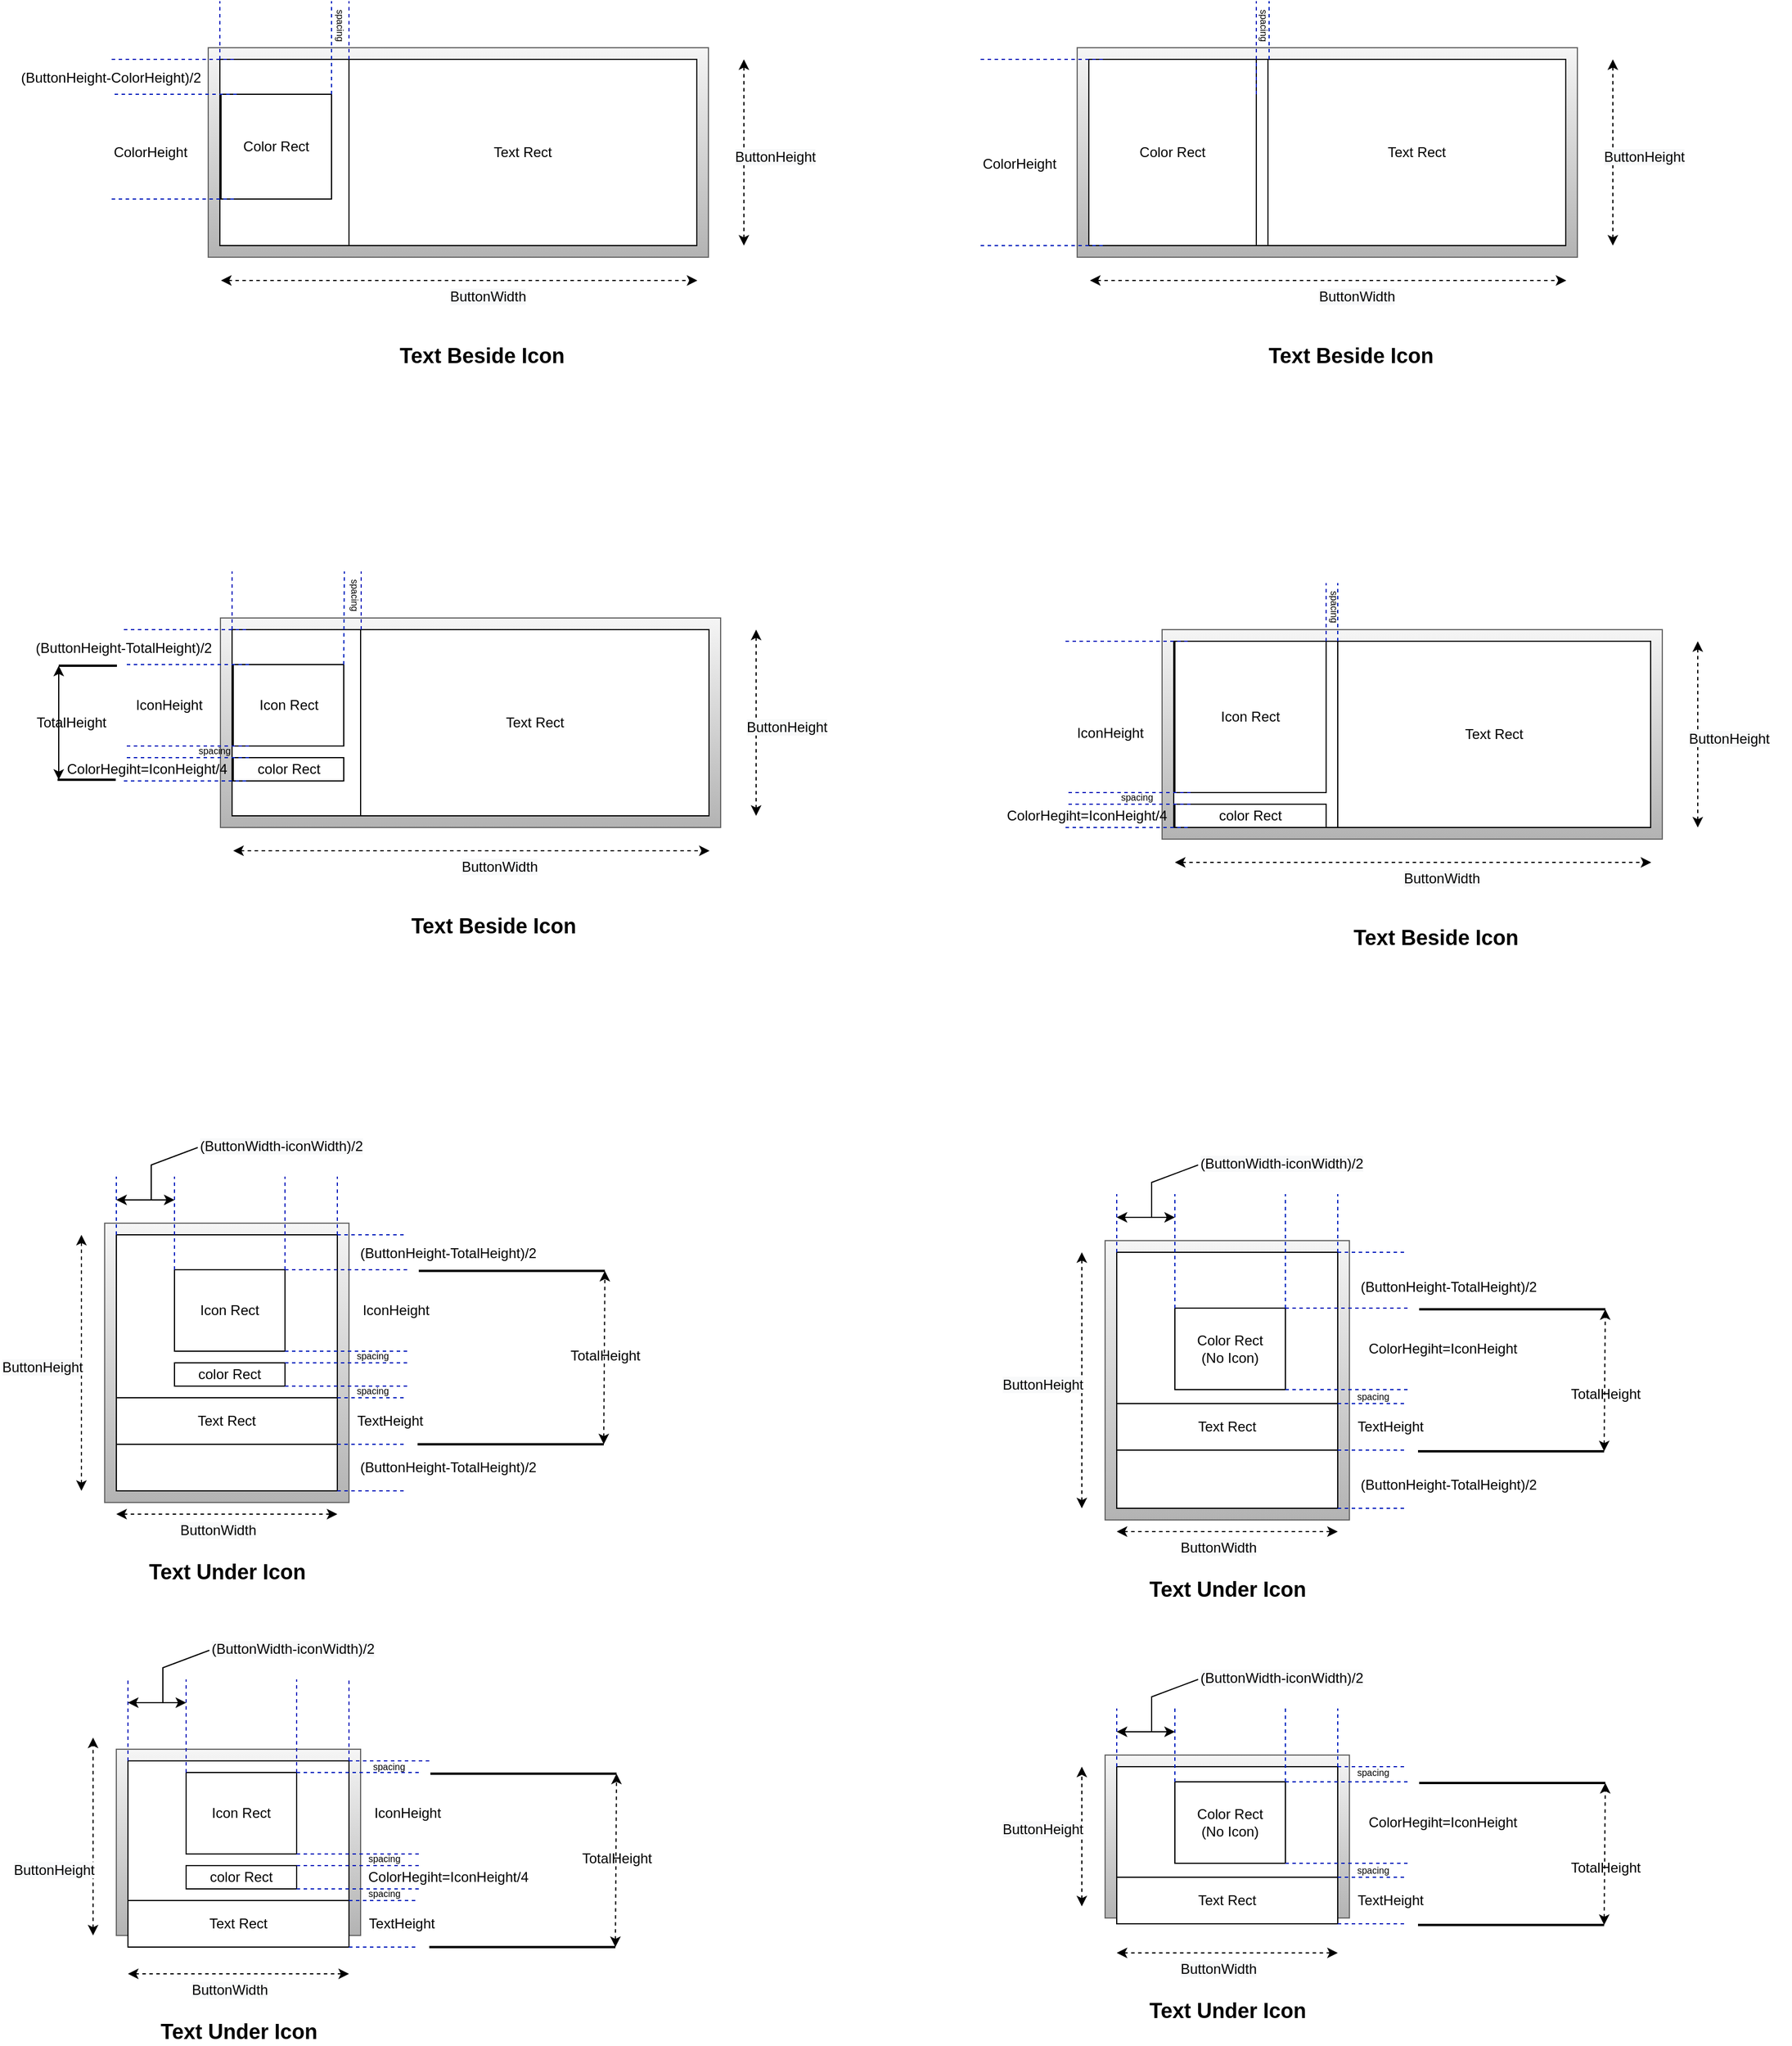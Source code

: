 <mxfile version="18.0.1" type="device" pages="2"><diagram id="nFSQIge5aaoqq2z9vfBC" name="ColorToolButton"><mxGraphModel dx="579" dy="1768" grid="1" gridSize="10" guides="1" tooltips="1" connect="1" arrows="1" fold="1" page="1" pageScale="1" pageWidth="827" pageHeight="1169" math="0" shadow="0"><root><mxCell id="0"/><mxCell id="1" parent="0"/><mxCell id="1_9XwNu7l7bdAiBDMNh1-161" value="" style="rounded=0;whiteSpace=wrap;html=1;fillColor=#f5f5f5;gradientColor=#b3b3b3;strokeColor=#666666;" vertex="1" parent="1"><mxGeometry x="1020" y="617" width="210" height="140" as="geometry"/></mxCell><mxCell id="1_9XwNu7l7bdAiBDMNh1-160" value="" style="rounded=0;whiteSpace=wrap;html=1;fillColor=#f5f5f5;gradientColor=#b3b3b3;strokeColor=#666666;" vertex="1" parent="1"><mxGeometry x="170" y="612" width="210" height="160" as="geometry"/></mxCell><mxCell id="1_9XwNu7l7bdAiBDMNh1-159" value="" style="rounded=0;whiteSpace=wrap;html=1;fillColor=#f5f5f5;gradientColor=#b3b3b3;strokeColor=#666666;" vertex="1" parent="1"><mxGeometry x="1020" y="175" width="210" height="240" as="geometry"/></mxCell><mxCell id="1_9XwNu7l7bdAiBDMNh1-158" value="" style="rounded=0;whiteSpace=wrap;html=1;fillColor=#f5f5f5;gradientColor=#b3b3b3;strokeColor=#666666;" vertex="1" parent="1"><mxGeometry x="160" y="160" width="210" height="240" as="geometry"/></mxCell><mxCell id="1_9XwNu7l7bdAiBDMNh1-1" value="" style="rounded=0;whiteSpace=wrap;html=1;" vertex="1" parent="1"><mxGeometry x="170" y="170" width="190" height="220" as="geometry"/></mxCell><mxCell id="1_9XwNu7l7bdAiBDMNh1-2" value="Text Under Icon" style="text;html=1;align=center;verticalAlign=middle;resizable=0;points=[];autosize=1;strokeColor=none;fillColor=none;fontSize=18;fontStyle=1" vertex="1" parent="1"><mxGeometry x="190" y="445" width="150" height="30" as="geometry"/></mxCell><mxCell id="1_9XwNu7l7bdAiBDMNh1-3" value="Icon Rect" style="rounded=0;whiteSpace=wrap;html=1;" vertex="1" parent="1"><mxGeometry x="220" y="200" width="95" height="70" as="geometry"/></mxCell><mxCell id="1_9XwNu7l7bdAiBDMNh1-4" value="color Rect" style="rounded=0;whiteSpace=wrap;html=1;" vertex="1" parent="1"><mxGeometry x="220" y="280" width="95" height="20" as="geometry"/></mxCell><mxCell id="1_9XwNu7l7bdAiBDMNh1-5" value="Text Rect" style="rounded=0;whiteSpace=wrap;html=1;" vertex="1" parent="1"><mxGeometry x="170" y="310" width="190" height="40" as="geometry"/></mxCell><mxCell id="1_9XwNu7l7bdAiBDMNh1-8" value="" style="endArrow=none;html=1;rounded=0;exitX=1;exitY=0;exitDx=0;exitDy=0;strokeColor=#001DBC;fillColor=#0050ef;dashed=1;" edge="1" parent="1" source="1_9XwNu7l7bdAiBDMNh1-4"><mxGeometry width="50" height="50" relative="1" as="geometry"><mxPoint x="310" y="380" as="sourcePoint"/><mxPoint x="420" y="280" as="targetPoint"/></mxGeometry></mxCell><mxCell id="1_9XwNu7l7bdAiBDMNh1-9" value="" style="endArrow=none;html=1;rounded=0;exitX=1;exitY=1;exitDx=0;exitDy=0;strokeColor=#001DBC;fillColor=#0050ef;dashed=1;" edge="1" parent="1" source="1_9XwNu7l7bdAiBDMNh1-4"><mxGeometry width="50" height="50" relative="1" as="geometry"><mxPoint x="325" y="290" as="sourcePoint"/><mxPoint x="420" y="300" as="targetPoint"/></mxGeometry></mxCell><mxCell id="1_9XwNu7l7bdAiBDMNh1-10" value="" style="endArrow=none;html=1;rounded=0;exitX=1;exitY=0;exitDx=0;exitDy=0;strokeColor=#001DBC;fillColor=#0050ef;dashed=1;" edge="1" parent="1" source="1_9XwNu7l7bdAiBDMNh1-5"><mxGeometry width="50" height="50" relative="1" as="geometry"><mxPoint x="325" y="310" as="sourcePoint"/><mxPoint x="420" y="310" as="targetPoint"/></mxGeometry></mxCell><mxCell id="1_9XwNu7l7bdAiBDMNh1-11" value="" style="endArrow=none;html=1;rounded=0;exitX=1;exitY=1;exitDx=0;exitDy=0;strokeColor=#001DBC;fillColor=#0050ef;dashed=1;" edge="1" parent="1" source="1_9XwNu7l7bdAiBDMNh1-5"><mxGeometry width="50" height="50" relative="1" as="geometry"><mxPoint x="350" y="320" as="sourcePoint"/><mxPoint x="420" y="350" as="targetPoint"/></mxGeometry></mxCell><mxCell id="1_9XwNu7l7bdAiBDMNh1-12" value="" style="endArrow=none;html=1;rounded=0;exitX=1;exitY=1;exitDx=0;exitDy=0;strokeColor=#001DBC;fillColor=#0050ef;dashed=1;" edge="1" parent="1" source="1_9XwNu7l7bdAiBDMNh1-3"><mxGeometry width="50" height="50" relative="1" as="geometry"><mxPoint x="350" y="360" as="sourcePoint"/><mxPoint x="420" y="270" as="targetPoint"/></mxGeometry></mxCell><mxCell id="1_9XwNu7l7bdAiBDMNh1-13" value="" style="endArrow=none;html=1;rounded=0;exitX=1;exitY=0;exitDx=0;exitDy=0;strokeColor=#001DBC;fillColor=#0050ef;dashed=1;" edge="1" parent="1" source="1_9XwNu7l7bdAiBDMNh1-3"><mxGeometry width="50" height="50" relative="1" as="geometry"><mxPoint x="325" y="280" as="sourcePoint"/><mxPoint x="420" y="200" as="targetPoint"/></mxGeometry></mxCell><mxCell id="1_9XwNu7l7bdAiBDMNh1-14" value="IconHeight" style="text;html=1;align=center;verticalAlign=middle;resizable=0;points=[];autosize=1;strokeColor=none;fillColor=none;" vertex="1" parent="1"><mxGeometry x="375" y="225" width="70" height="20" as="geometry"/></mxCell><mxCell id="1_9XwNu7l7bdAiBDMNh1-16" value="spacing" style="text;html=1;align=center;verticalAlign=middle;resizable=0;points=[];autosize=1;strokeColor=none;fillColor=none;fontSize=8;" vertex="1" parent="1"><mxGeometry x="370" y="264" width="40" height="20" as="geometry"/></mxCell><mxCell id="1_9XwNu7l7bdAiBDMNh1-18" value="spacing" style="text;html=1;align=center;verticalAlign=middle;resizable=0;points=[];autosize=1;strokeColor=none;fillColor=none;fontSize=8;" vertex="1" parent="1"><mxGeometry x="370" y="294" width="40" height="20" as="geometry"/></mxCell><mxCell id="1_9XwNu7l7bdAiBDMNh1-19" value="TextHeight" style="text;html=1;align=center;verticalAlign=middle;resizable=0;points=[];autosize=1;strokeColor=none;fillColor=none;" vertex="1" parent="1"><mxGeometry x="370" y="320" width="70" height="20" as="geometry"/></mxCell><mxCell id="1_9XwNu7l7bdAiBDMNh1-20" value="" style="endArrow=none;html=1;rounded=0;exitX=1;exitY=0;exitDx=0;exitDy=0;strokeColor=#001DBC;fillColor=#0050ef;dashed=1;" edge="1" parent="1" source="1_9XwNu7l7bdAiBDMNh1-1"><mxGeometry width="50" height="50" relative="1" as="geometry"><mxPoint x="325" y="210" as="sourcePoint"/><mxPoint x="420" y="170" as="targetPoint"/></mxGeometry></mxCell><mxCell id="1_9XwNu7l7bdAiBDMNh1-21" value="(ButtonHeight-TotalHeight)/2" style="text;html=1;align=center;verticalAlign=middle;resizable=0;points=[];autosize=1;strokeColor=none;fillColor=none;" vertex="1" parent="1"><mxGeometry x="370" y="176" width="170" height="20" as="geometry"/></mxCell><mxCell id="1_9XwNu7l7bdAiBDMNh1-24" value="TotalHeight" style="text;html=1;align=center;verticalAlign=middle;resizable=0;points=[];autosize=1;strokeColor=none;fillColor=none;fontSize=12;fontColor=#000000;" vertex="1" parent="1"><mxGeometry x="550" y="264" width="80" height="20" as="geometry"/></mxCell><mxCell id="1_9XwNu7l7bdAiBDMNh1-26" value="" style="line;strokeWidth=2;html=1;rounded=1;shadow=0;comic=0;fontSize=12;fontColor=#000000;fillColor=default;gradientColor=none;" vertex="1" parent="1"><mxGeometry x="430" y="196" width="160" height="10" as="geometry"/></mxCell><mxCell id="1_9XwNu7l7bdAiBDMNh1-27" value="" style="line;strokeWidth=2;html=1;rounded=1;shadow=0;comic=0;fontSize=12;fontColor=#000000;fillColor=default;gradientColor=none;" vertex="1" parent="1"><mxGeometry x="429" y="345" width="160" height="10" as="geometry"/></mxCell><mxCell id="1_9XwNu7l7bdAiBDMNh1-28" value="" style="endArrow=classic;startArrow=classic;html=1;rounded=0;dashed=1;fontSize=12;fontColor=#000000;entryX=1;entryY=0.5;entryDx=0;entryDy=0;entryPerimeter=0;exitX=1;exitY=0.5;exitDx=0;exitDy=0;exitPerimeter=0;" edge="1" parent="1" source="1_9XwNu7l7bdAiBDMNh1-27" target="1_9XwNu7l7bdAiBDMNh1-26"><mxGeometry width="50" height="50" relative="1" as="geometry"><mxPoint x="390" y="370" as="sourcePoint"/><mxPoint x="440" y="320" as="targetPoint"/></mxGeometry></mxCell><mxCell id="1_9XwNu7l7bdAiBDMNh1-29" value="(ButtonHeight-TotalHeight)/2" style="text;html=1;align=center;verticalAlign=middle;resizable=0;points=[];autosize=1;strokeColor=none;fillColor=none;" vertex="1" parent="1"><mxGeometry x="370" y="360" width="170" height="20" as="geometry"/></mxCell><mxCell id="1_9XwNu7l7bdAiBDMNh1-30" value="" style="endArrow=none;html=1;rounded=0;exitX=1;exitY=1;exitDx=0;exitDy=0;strokeColor=#001DBC;fillColor=#0050ef;dashed=1;" edge="1" parent="1" source="1_9XwNu7l7bdAiBDMNh1-1"><mxGeometry width="50" height="50" relative="1" as="geometry"><mxPoint x="365" y="390" as="sourcePoint"/><mxPoint x="420" y="390" as="targetPoint"/></mxGeometry></mxCell><mxCell id="1_9XwNu7l7bdAiBDMNh1-31" value="" style="endArrow=classic;startArrow=classic;html=1;rounded=0;dashed=1;fontSize=12;fontColor=#000000;" edge="1" parent="1"><mxGeometry width="50" height="50" relative="1" as="geometry"><mxPoint x="140" y="390" as="sourcePoint"/><mxPoint x="140" y="170" as="targetPoint"/></mxGeometry></mxCell><mxCell id="1_9XwNu7l7bdAiBDMNh1-32" value="&lt;span style=&quot;color: rgb(0, 0, 0); font-family: Helvetica; font-size: 12px; font-style: normal; font-variant-ligatures: normal; font-variant-caps: normal; font-weight: 400; letter-spacing: normal; orphans: 2; text-align: center; text-indent: 0px; text-transform: none; widows: 2; word-spacing: 0px; -webkit-text-stroke-width: 0px; background-color: rgb(248, 249, 250); text-decoration-thickness: initial; text-decoration-style: initial; text-decoration-color: initial; float: none; display: inline !important;&quot;&gt;ButtonHeight&lt;/span&gt;" style="text;whiteSpace=wrap;html=1;fontSize=12;fontColor=#000000;" vertex="1" parent="1"><mxGeometry x="70" y="270" width="90" height="30" as="geometry"/></mxCell><mxCell id="1_9XwNu7l7bdAiBDMNh1-33" value="" style="endArrow=none;html=1;rounded=0;exitX=0;exitY=0;exitDx=0;exitDy=0;strokeColor=#001DBC;fillColor=#0050ef;dashed=1;" edge="1" parent="1" source="1_9XwNu7l7bdAiBDMNh1-3"><mxGeometry width="50" height="50" relative="1" as="geometry"><mxPoint x="370.0" y="180" as="sourcePoint"/><mxPoint x="220" y="120" as="targetPoint"/></mxGeometry></mxCell><mxCell id="1_9XwNu7l7bdAiBDMNh1-34" value="" style="endArrow=none;html=1;rounded=0;exitX=0;exitY=0;exitDx=0;exitDy=0;strokeColor=#001DBC;fillColor=#0050ef;dashed=1;" edge="1" parent="1" source="1_9XwNu7l7bdAiBDMNh1-1"><mxGeometry width="50" height="50" relative="1" as="geometry"><mxPoint x="230" y="210" as="sourcePoint"/><mxPoint x="170" y="120" as="targetPoint"/></mxGeometry></mxCell><mxCell id="1_9XwNu7l7bdAiBDMNh1-35" value="" style="endArrow=none;html=1;rounded=0;exitX=1;exitY=0;exitDx=0;exitDy=0;strokeColor=#001DBC;fillColor=#0050ef;dashed=1;" edge="1" parent="1" source="1_9XwNu7l7bdAiBDMNh1-3"><mxGeometry width="50" height="50" relative="1" as="geometry"><mxPoint x="180" y="180" as="sourcePoint"/><mxPoint x="315" y="120" as="targetPoint"/></mxGeometry></mxCell><mxCell id="1_9XwNu7l7bdAiBDMNh1-36" value="" style="endArrow=none;html=1;rounded=0;strokeColor=#001DBC;fillColor=#0050ef;dashed=1;" edge="1" parent="1"><mxGeometry width="50" height="50" relative="1" as="geometry"><mxPoint x="360" y="170" as="sourcePoint"/><mxPoint x="360" y="120" as="targetPoint"/></mxGeometry></mxCell><mxCell id="1_9XwNu7l7bdAiBDMNh1-37" value="" style="endArrow=classic;startArrow=classic;html=1;rounded=0;dashed=1;fontSize=12;fontColor=#000000;" edge="1" parent="1"><mxGeometry width="50" height="50" relative="1" as="geometry"><mxPoint x="170" y="410" as="sourcePoint"/><mxPoint x="360" y="410" as="targetPoint"/></mxGeometry></mxCell><mxCell id="1_9XwNu7l7bdAiBDMNh1-38" value="&lt;span style=&quot;color: rgb(0, 0, 0); font-family: Helvetica; font-size: 12px; font-style: normal; font-variant-ligatures: normal; font-variant-caps: normal; font-weight: 400; letter-spacing: normal; orphans: 2; text-align: center; text-indent: 0px; text-transform: none; widows: 2; word-spacing: 0px; -webkit-text-stroke-width: 0px; background-color: rgb(248, 249, 250); text-decoration-thickness: initial; text-decoration-style: initial; text-decoration-color: initial; float: none; display: inline !important;&quot;&gt;ButtonWidth&lt;/span&gt;" style="text;whiteSpace=wrap;html=1;fontSize=12;fontColor=#000000;" vertex="1" parent="1"><mxGeometry x="222.5" y="410" width="90" height="30" as="geometry"/></mxCell><mxCell id="1_9XwNu7l7bdAiBDMNh1-39" value="&lt;span style=&quot;color: rgb(0, 0, 0); font-family: Helvetica; font-size: 12px; font-style: normal; font-variant-ligatures: normal; font-variant-caps: normal; font-weight: 400; letter-spacing: normal; orphans: 2; text-align: center; text-indent: 0px; text-transform: none; widows: 2; word-spacing: 0px; -webkit-text-stroke-width: 0px; background-color: rgb(248, 249, 250); text-decoration-thickness: initial; text-decoration-style: initial; text-decoration-color: initial; float: none; display: inline !important;&quot;&gt;(ButtonWidth-iconWidth)/2&lt;/span&gt;" style="text;whiteSpace=wrap;html=1;fontSize=12;fontColor=#000000;" vertex="1" parent="1"><mxGeometry x="240" y="80" width="150" height="30" as="geometry"/></mxCell><mxCell id="1_9XwNu7l7bdAiBDMNh1-40" value="" style="endArrow=none;html=1;rounded=0;fontSize=12;fontColor=#000000;exitX=0;exitY=0.5;exitDx=0;exitDy=0;endFill=0;" edge="1" parent="1" source="1_9XwNu7l7bdAiBDMNh1-39"><mxGeometry width="50" height="50" relative="1" as="geometry"><mxPoint x="230" y="310" as="sourcePoint"/><mxPoint x="200" y="140" as="targetPoint"/><Array as="points"><mxPoint x="200" y="110"/></Array></mxGeometry></mxCell><mxCell id="1_9XwNu7l7bdAiBDMNh1-44" value="" style="endArrow=classic;startArrow=classic;html=1;rounded=0;fontSize=12;fontColor=#000000;" edge="1" parent="1"><mxGeometry width="50" height="50" relative="1" as="geometry"><mxPoint x="170" y="140" as="sourcePoint"/><mxPoint x="220" y="140" as="targetPoint"/></mxGeometry></mxCell><mxCell id="1_9XwNu7l7bdAiBDMNh1-46" value="" style="rounded=0;whiteSpace=wrap;html=1;" vertex="1" parent="1"><mxGeometry x="1030" y="185" width="190" height="220" as="geometry"/></mxCell><mxCell id="1_9XwNu7l7bdAiBDMNh1-47" value="Text Under Icon" style="text;html=1;align=center;verticalAlign=middle;resizable=0;points=[];autosize=1;strokeColor=none;fillColor=none;fontSize=18;fontStyle=1;" vertex="1" parent="1"><mxGeometry x="1075" y="465" width="100" height="20" as="geometry"/></mxCell><mxCell id="1_9XwNu7l7bdAiBDMNh1-48" value="Color Rect&lt;br&gt;(No Icon)" style="rounded=0;whiteSpace=wrap;html=1;" vertex="1" parent="1"><mxGeometry x="1080" y="233" width="95" height="70" as="geometry"/></mxCell><mxCell id="1_9XwNu7l7bdAiBDMNh1-50" value="Text Rect" style="rounded=0;whiteSpace=wrap;html=1;" vertex="1" parent="1"><mxGeometry x="1030" y="315" width="190" height="40" as="geometry"/></mxCell><mxCell id="1_9XwNu7l7bdAiBDMNh1-53" value="" style="endArrow=none;html=1;rounded=0;exitX=1;exitY=0;exitDx=0;exitDy=0;strokeColor=#001DBC;fillColor=#0050ef;dashed=1;" edge="1" source="1_9XwNu7l7bdAiBDMNh1-50" parent="1"><mxGeometry width="50" height="50" relative="1" as="geometry"><mxPoint x="1185" y="315" as="sourcePoint"/><mxPoint x="1280" y="315.0" as="targetPoint"/></mxGeometry></mxCell><mxCell id="1_9XwNu7l7bdAiBDMNh1-54" value="" style="endArrow=none;html=1;rounded=0;exitX=1;exitY=1;exitDx=0;exitDy=0;strokeColor=#001DBC;fillColor=#0050ef;dashed=1;" edge="1" source="1_9XwNu7l7bdAiBDMNh1-50" parent="1"><mxGeometry width="50" height="50" relative="1" as="geometry"><mxPoint x="1210" y="325" as="sourcePoint"/><mxPoint x="1280" y="355.0" as="targetPoint"/></mxGeometry></mxCell><mxCell id="1_9XwNu7l7bdAiBDMNh1-55" value="" style="endArrow=none;html=1;rounded=0;exitX=1;exitY=1;exitDx=0;exitDy=0;strokeColor=#001DBC;fillColor=#0050ef;dashed=1;" edge="1" source="1_9XwNu7l7bdAiBDMNh1-48" parent="1"><mxGeometry width="50" height="50" relative="1" as="geometry"><mxPoint x="1210" y="393" as="sourcePoint"/><mxPoint x="1280" y="303" as="targetPoint"/></mxGeometry></mxCell><mxCell id="1_9XwNu7l7bdAiBDMNh1-56" value="" style="endArrow=none;html=1;rounded=0;exitX=1;exitY=0;exitDx=0;exitDy=0;strokeColor=#001DBC;fillColor=#0050ef;dashed=1;" edge="1" source="1_9XwNu7l7bdAiBDMNh1-48" parent="1"><mxGeometry width="50" height="50" relative="1" as="geometry"><mxPoint x="1185" y="313" as="sourcePoint"/><mxPoint x="1280" y="233" as="targetPoint"/></mxGeometry></mxCell><mxCell id="1_9XwNu7l7bdAiBDMNh1-57" value="ColorHegiht=IconHeight" style="text;html=1;align=center;verticalAlign=middle;resizable=0;points=[];autosize=1;strokeColor=none;fillColor=none;" vertex="1" parent="1"><mxGeometry x="1240" y="258" width="140" height="20" as="geometry"/></mxCell><mxCell id="1_9XwNu7l7bdAiBDMNh1-59" value="spacing" style="text;html=1;align=center;verticalAlign=middle;resizable=0;points=[];autosize=1;strokeColor=none;fillColor=none;fontSize=8;" vertex="1" parent="1"><mxGeometry x="1230" y="299" width="40" height="20" as="geometry"/></mxCell><mxCell id="1_9XwNu7l7bdAiBDMNh1-61" value="TextHeight" style="text;html=1;align=center;verticalAlign=middle;resizable=0;points=[];autosize=1;strokeColor=none;fillColor=none;" vertex="1" parent="1"><mxGeometry x="1230" y="325" width="70" height="20" as="geometry"/></mxCell><mxCell id="1_9XwNu7l7bdAiBDMNh1-62" value="" style="endArrow=none;html=1;rounded=0;exitX=1;exitY=0;exitDx=0;exitDy=0;strokeColor=#001DBC;fillColor=#0050ef;dashed=1;" edge="1" source="1_9XwNu7l7bdAiBDMNh1-46" parent="1"><mxGeometry width="50" height="50" relative="1" as="geometry"><mxPoint x="1185" y="225" as="sourcePoint"/><mxPoint x="1280" y="185" as="targetPoint"/></mxGeometry></mxCell><mxCell id="1_9XwNu7l7bdAiBDMNh1-63" value="(ButtonHeight-TotalHeight)/2" style="text;html=1;align=center;verticalAlign=middle;resizable=0;points=[];autosize=1;strokeColor=none;fillColor=none;" vertex="1" parent="1"><mxGeometry x="1230" y="205" width="170" height="20" as="geometry"/></mxCell><mxCell id="1_9XwNu7l7bdAiBDMNh1-64" value="TotalHeight" style="text;html=1;align=center;verticalAlign=middle;resizable=0;points=[];autosize=1;strokeColor=none;fillColor=none;fontSize=12;fontColor=#000000;" vertex="1" parent="1"><mxGeometry x="1410" y="297" width="80" height="20" as="geometry"/></mxCell><mxCell id="1_9XwNu7l7bdAiBDMNh1-65" value="" style="line;strokeWidth=2;html=1;rounded=1;shadow=0;comic=0;fontSize=12;fontColor=#000000;fillColor=default;gradientColor=none;" vertex="1" parent="1"><mxGeometry x="1290" y="229" width="160" height="10" as="geometry"/></mxCell><mxCell id="1_9XwNu7l7bdAiBDMNh1-66" value="" style="line;strokeWidth=2;html=1;rounded=1;shadow=0;comic=0;fontSize=12;fontColor=#000000;fillColor=default;gradientColor=none;" vertex="1" parent="1"><mxGeometry x="1289" y="351" width="160" height="10" as="geometry"/></mxCell><mxCell id="1_9XwNu7l7bdAiBDMNh1-67" value="" style="endArrow=classic;startArrow=classic;html=1;rounded=0;dashed=1;fontSize=12;fontColor=#000000;entryX=1;entryY=0.5;entryDx=0;entryDy=0;entryPerimeter=0;exitX=1;exitY=0.5;exitDx=0;exitDy=0;exitPerimeter=0;" edge="1" source="1_9XwNu7l7bdAiBDMNh1-66" target="1_9XwNu7l7bdAiBDMNh1-65" parent="1"><mxGeometry width="50" height="50" relative="1" as="geometry"><mxPoint x="1250" y="403" as="sourcePoint"/><mxPoint x="1300" y="353" as="targetPoint"/></mxGeometry></mxCell><mxCell id="1_9XwNu7l7bdAiBDMNh1-68" value="(ButtonHeight-TotalHeight)/2" style="text;html=1;align=center;verticalAlign=middle;resizable=0;points=[];autosize=1;strokeColor=none;fillColor=none;" vertex="1" parent="1"><mxGeometry x="1230" y="375" width="170" height="20" as="geometry"/></mxCell><mxCell id="1_9XwNu7l7bdAiBDMNh1-69" value="" style="endArrow=none;html=1;rounded=0;exitX=1;exitY=1;exitDx=0;exitDy=0;strokeColor=#001DBC;fillColor=#0050ef;dashed=1;" edge="1" source="1_9XwNu7l7bdAiBDMNh1-46" parent="1"><mxGeometry width="50" height="50" relative="1" as="geometry"><mxPoint x="1225" y="405" as="sourcePoint"/><mxPoint x="1280" y="405.0" as="targetPoint"/></mxGeometry></mxCell><mxCell id="1_9XwNu7l7bdAiBDMNh1-70" value="" style="endArrow=classic;startArrow=classic;html=1;rounded=0;dashed=1;fontSize=12;fontColor=#000000;" edge="1" parent="1"><mxGeometry width="50" height="50" relative="1" as="geometry"><mxPoint x="1000" y="405.0" as="sourcePoint"/><mxPoint x="1000" y="185" as="targetPoint"/></mxGeometry></mxCell><mxCell id="1_9XwNu7l7bdAiBDMNh1-71" value="&lt;span style=&quot;color: rgb(0, 0, 0); font-family: Helvetica; font-size: 12px; font-style: normal; font-variant-ligatures: normal; font-variant-caps: normal; font-weight: 400; letter-spacing: normal; orphans: 2; text-align: center; text-indent: 0px; text-transform: none; widows: 2; word-spacing: 0px; -webkit-text-stroke-width: 0px; background-color: rgb(248, 249, 250); text-decoration-thickness: initial; text-decoration-style: initial; text-decoration-color: initial; float: none; display: inline !important;&quot;&gt;ButtonHeight&lt;/span&gt;" style="text;whiteSpace=wrap;html=1;fontSize=12;fontColor=#000000;" vertex="1" parent="1"><mxGeometry x="930" y="285" width="90" height="30" as="geometry"/></mxCell><mxCell id="1_9XwNu7l7bdAiBDMNh1-72" value="" style="endArrow=none;html=1;rounded=0;exitX=0;exitY=0;exitDx=0;exitDy=0;strokeColor=#001DBC;fillColor=#0050ef;dashed=1;" edge="1" source="1_9XwNu7l7bdAiBDMNh1-48" parent="1"><mxGeometry width="50" height="50" relative="1" as="geometry"><mxPoint x="1230" y="195" as="sourcePoint"/><mxPoint x="1080" y="135" as="targetPoint"/></mxGeometry></mxCell><mxCell id="1_9XwNu7l7bdAiBDMNh1-73" value="" style="endArrow=none;html=1;rounded=0;exitX=0;exitY=0;exitDx=0;exitDy=0;strokeColor=#001DBC;fillColor=#0050ef;dashed=1;" edge="1" source="1_9XwNu7l7bdAiBDMNh1-46" parent="1"><mxGeometry width="50" height="50" relative="1" as="geometry"><mxPoint x="1090" y="225" as="sourcePoint"/><mxPoint x="1030" y="135" as="targetPoint"/></mxGeometry></mxCell><mxCell id="1_9XwNu7l7bdAiBDMNh1-74" value="" style="endArrow=none;html=1;rounded=0;exitX=1;exitY=0;exitDx=0;exitDy=0;strokeColor=#001DBC;fillColor=#0050ef;dashed=1;" edge="1" source="1_9XwNu7l7bdAiBDMNh1-48" parent="1"><mxGeometry width="50" height="50" relative="1" as="geometry"><mxPoint x="1040" y="195" as="sourcePoint"/><mxPoint x="1175" y="135" as="targetPoint"/></mxGeometry></mxCell><mxCell id="1_9XwNu7l7bdAiBDMNh1-75" value="" style="endArrow=none;html=1;rounded=0;strokeColor=#001DBC;fillColor=#0050ef;dashed=1;" edge="1" parent="1"><mxGeometry width="50" height="50" relative="1" as="geometry"><mxPoint x="1220" y="185" as="sourcePoint"/><mxPoint x="1220" y="135" as="targetPoint"/></mxGeometry></mxCell><mxCell id="1_9XwNu7l7bdAiBDMNh1-76" value="" style="endArrow=classic;startArrow=classic;html=1;rounded=0;dashed=1;fontSize=12;fontColor=#000000;" edge="1" parent="1"><mxGeometry width="50" height="50" relative="1" as="geometry"><mxPoint x="1030" y="425.0" as="sourcePoint"/><mxPoint x="1220" y="425.0" as="targetPoint"/></mxGeometry></mxCell><mxCell id="1_9XwNu7l7bdAiBDMNh1-77" value="&lt;span style=&quot;color: rgb(0, 0, 0); font-family: Helvetica; font-size: 12px; font-style: normal; font-variant-ligatures: normal; font-variant-caps: normal; font-weight: 400; letter-spacing: normal; orphans: 2; text-align: center; text-indent: 0px; text-transform: none; widows: 2; word-spacing: 0px; -webkit-text-stroke-width: 0px; background-color: rgb(248, 249, 250); text-decoration-thickness: initial; text-decoration-style: initial; text-decoration-color: initial; float: none; display: inline !important;&quot;&gt;ButtonWidth&lt;/span&gt;" style="text;whiteSpace=wrap;html=1;fontSize=12;fontColor=#000000;" vertex="1" parent="1"><mxGeometry x="1082.5" y="425" width="90" height="30" as="geometry"/></mxCell><mxCell id="1_9XwNu7l7bdAiBDMNh1-78" value="&lt;span style=&quot;color: rgb(0, 0, 0); font-family: Helvetica; font-size: 12px; font-style: normal; font-variant-ligatures: normal; font-variant-caps: normal; font-weight: 400; letter-spacing: normal; orphans: 2; text-align: center; text-indent: 0px; text-transform: none; widows: 2; word-spacing: 0px; -webkit-text-stroke-width: 0px; background-color: rgb(248, 249, 250); text-decoration-thickness: initial; text-decoration-style: initial; text-decoration-color: initial; float: none; display: inline !important;&quot;&gt;(ButtonWidth-iconWidth)/2&lt;/span&gt;" style="text;whiteSpace=wrap;html=1;fontSize=12;fontColor=#000000;" vertex="1" parent="1"><mxGeometry x="1100" y="95" width="150" height="30" as="geometry"/></mxCell><mxCell id="1_9XwNu7l7bdAiBDMNh1-79" value="" style="endArrow=none;html=1;rounded=0;fontSize=12;fontColor=#000000;exitX=0;exitY=0.5;exitDx=0;exitDy=0;endFill=0;" edge="1" source="1_9XwNu7l7bdAiBDMNh1-78" parent="1"><mxGeometry width="50" height="50" relative="1" as="geometry"><mxPoint x="1090" y="325" as="sourcePoint"/><mxPoint x="1060" y="155" as="targetPoint"/><Array as="points"><mxPoint x="1060" y="125"/></Array></mxGeometry></mxCell><mxCell id="1_9XwNu7l7bdAiBDMNh1-83" value="" style="endArrow=classic;startArrow=classic;html=1;rounded=0;fontSize=12;fontColor=#000000;" edge="1" parent="1"><mxGeometry width="50" height="50" relative="1" as="geometry"><mxPoint x="1030" y="155" as="sourcePoint"/><mxPoint x="1080" y="155" as="targetPoint"/></mxGeometry></mxCell><mxCell id="1_9XwNu7l7bdAiBDMNh1-84" value="" style="rounded=0;whiteSpace=wrap;html=1;" vertex="1" parent="1"><mxGeometry x="1030" y="627" width="190" height="120" as="geometry"/></mxCell><mxCell id="1_9XwNu7l7bdAiBDMNh1-85" value="Text Under Icon" style="text;html=1;align=center;verticalAlign=middle;resizable=0;points=[];autosize=1;strokeColor=none;fillColor=none;fontSize=18;fontStyle=1;" vertex="1" parent="1"><mxGeometry x="1075" y="827" width="100" height="20" as="geometry"/></mxCell><mxCell id="1_9XwNu7l7bdAiBDMNh1-86" value="Color Rect&lt;br&gt;(No Icon)" style="rounded=0;whiteSpace=wrap;html=1;" vertex="1" parent="1"><mxGeometry x="1080" y="640" width="95" height="70" as="geometry"/></mxCell><mxCell id="1_9XwNu7l7bdAiBDMNh1-87" value="Text Rect" style="rounded=0;whiteSpace=wrap;html=1;" vertex="1" parent="1"><mxGeometry x="1030" y="722" width="190" height="40" as="geometry"/></mxCell><mxCell id="1_9XwNu7l7bdAiBDMNh1-88" value="" style="endArrow=none;html=1;rounded=0;exitX=1;exitY=0;exitDx=0;exitDy=0;strokeColor=#001DBC;fillColor=#0050ef;dashed=1;" edge="1" source="1_9XwNu7l7bdAiBDMNh1-87" parent="1"><mxGeometry width="50" height="50" relative="1" as="geometry"><mxPoint x="1185" y="722" as="sourcePoint"/><mxPoint x="1280" y="722" as="targetPoint"/></mxGeometry></mxCell><mxCell id="1_9XwNu7l7bdAiBDMNh1-89" value="" style="endArrow=none;html=1;rounded=0;exitX=1;exitY=1;exitDx=0;exitDy=0;strokeColor=#001DBC;fillColor=#0050ef;dashed=1;" edge="1" source="1_9XwNu7l7bdAiBDMNh1-87" parent="1"><mxGeometry width="50" height="50" relative="1" as="geometry"><mxPoint x="1210" y="732" as="sourcePoint"/><mxPoint x="1280" y="762" as="targetPoint"/></mxGeometry></mxCell><mxCell id="1_9XwNu7l7bdAiBDMNh1-90" value="" style="endArrow=none;html=1;rounded=0;exitX=1;exitY=1;exitDx=0;exitDy=0;strokeColor=#001DBC;fillColor=#0050ef;dashed=1;" edge="1" source="1_9XwNu7l7bdAiBDMNh1-86" parent="1"><mxGeometry width="50" height="50" relative="1" as="geometry"><mxPoint x="1210" y="800" as="sourcePoint"/><mxPoint x="1280" y="710" as="targetPoint"/></mxGeometry></mxCell><mxCell id="1_9XwNu7l7bdAiBDMNh1-91" value="" style="endArrow=none;html=1;rounded=0;exitX=1;exitY=0;exitDx=0;exitDy=0;strokeColor=#001DBC;fillColor=#0050ef;dashed=1;" edge="1" source="1_9XwNu7l7bdAiBDMNh1-86" parent="1"><mxGeometry width="50" height="50" relative="1" as="geometry"><mxPoint x="1185" y="720" as="sourcePoint"/><mxPoint x="1280" y="640" as="targetPoint"/></mxGeometry></mxCell><mxCell id="1_9XwNu7l7bdAiBDMNh1-92" value="ColorHegiht=IconHeight" style="text;html=1;align=center;verticalAlign=middle;resizable=0;points=[];autosize=1;strokeColor=none;fillColor=none;" vertex="1" parent="1"><mxGeometry x="1240" y="665" width="140" height="20" as="geometry"/></mxCell><mxCell id="1_9XwNu7l7bdAiBDMNh1-93" value="spacing" style="text;html=1;align=center;verticalAlign=middle;resizable=0;points=[];autosize=1;strokeColor=none;fillColor=none;fontSize=8;" vertex="1" parent="1"><mxGeometry x="1230" y="706" width="40" height="20" as="geometry"/></mxCell><mxCell id="1_9XwNu7l7bdAiBDMNh1-94" value="TextHeight" style="text;html=1;align=center;verticalAlign=middle;resizable=0;points=[];autosize=1;strokeColor=none;fillColor=none;" vertex="1" parent="1"><mxGeometry x="1230" y="732" width="70" height="20" as="geometry"/></mxCell><mxCell id="1_9XwNu7l7bdAiBDMNh1-95" value="" style="endArrow=none;html=1;rounded=0;exitX=1;exitY=0;exitDx=0;exitDy=0;strokeColor=#001DBC;fillColor=#0050ef;dashed=1;" edge="1" source="1_9XwNu7l7bdAiBDMNh1-84" parent="1"><mxGeometry width="50" height="50" relative="1" as="geometry"><mxPoint x="1185" y="667" as="sourcePoint"/><mxPoint x="1280" y="627" as="targetPoint"/></mxGeometry></mxCell><mxCell id="1_9XwNu7l7bdAiBDMNh1-97" value="TotalHeight" style="text;html=1;align=center;verticalAlign=middle;resizable=0;points=[];autosize=1;strokeColor=none;fillColor=none;fontSize=12;fontColor=#000000;" vertex="1" parent="1"><mxGeometry x="1410" y="704" width="80" height="20" as="geometry"/></mxCell><mxCell id="1_9XwNu7l7bdAiBDMNh1-98" value="" style="line;strokeWidth=2;html=1;rounded=1;shadow=0;comic=0;fontSize=12;fontColor=#000000;fillColor=default;gradientColor=none;" vertex="1" parent="1"><mxGeometry x="1290" y="636" width="160" height="10" as="geometry"/></mxCell><mxCell id="1_9XwNu7l7bdAiBDMNh1-99" value="" style="line;strokeWidth=2;html=1;rounded=1;shadow=0;comic=0;fontSize=12;fontColor=#000000;fillColor=default;gradientColor=none;" vertex="1" parent="1"><mxGeometry x="1289" y="758" width="160" height="10" as="geometry"/></mxCell><mxCell id="1_9XwNu7l7bdAiBDMNh1-100" value="" style="endArrow=classic;startArrow=classic;html=1;rounded=0;dashed=1;fontSize=12;fontColor=#000000;entryX=1;entryY=0.5;entryDx=0;entryDy=0;entryPerimeter=0;exitX=1;exitY=0.5;exitDx=0;exitDy=0;exitPerimeter=0;" edge="1" source="1_9XwNu7l7bdAiBDMNh1-99" target="1_9XwNu7l7bdAiBDMNh1-98" parent="1"><mxGeometry width="50" height="50" relative="1" as="geometry"><mxPoint x="1250" y="810" as="sourcePoint"/><mxPoint x="1300" y="760" as="targetPoint"/></mxGeometry></mxCell><mxCell id="1_9XwNu7l7bdAiBDMNh1-103" value="" style="endArrow=classic;startArrow=classic;html=1;rounded=0;dashed=1;fontSize=12;fontColor=#000000;" edge="1" parent="1"><mxGeometry width="50" height="50" relative="1" as="geometry"><mxPoint x="1000" y="747" as="sourcePoint"/><mxPoint x="1000" y="627" as="targetPoint"/></mxGeometry></mxCell><mxCell id="1_9XwNu7l7bdAiBDMNh1-104" value="&lt;span style=&quot;color: rgb(0, 0, 0); font-family: Helvetica; font-size: 12px; font-style: normal; font-variant-ligatures: normal; font-variant-caps: normal; font-weight: 400; letter-spacing: normal; orphans: 2; text-align: center; text-indent: 0px; text-transform: none; widows: 2; word-spacing: 0px; -webkit-text-stroke-width: 0px; background-color: rgb(248, 249, 250); text-decoration-thickness: initial; text-decoration-style: initial; text-decoration-color: initial; float: none; display: inline !important;&quot;&gt;ButtonHeight&lt;/span&gt;" style="text;whiteSpace=wrap;html=1;fontSize=12;fontColor=#000000;" vertex="1" parent="1"><mxGeometry x="930" y="667" width="90" height="30" as="geometry"/></mxCell><mxCell id="1_9XwNu7l7bdAiBDMNh1-105" value="" style="endArrow=none;html=1;rounded=0;exitX=0;exitY=0;exitDx=0;exitDy=0;strokeColor=#001DBC;fillColor=#0050ef;dashed=1;" edge="1" source="1_9XwNu7l7bdAiBDMNh1-86" parent="1"><mxGeometry width="50" height="50" relative="1" as="geometry"><mxPoint x="1230" y="637" as="sourcePoint"/><mxPoint x="1080" y="577" as="targetPoint"/></mxGeometry></mxCell><mxCell id="1_9XwNu7l7bdAiBDMNh1-106" value="" style="endArrow=none;html=1;rounded=0;exitX=0;exitY=0;exitDx=0;exitDy=0;strokeColor=#001DBC;fillColor=#0050ef;dashed=1;" edge="1" source="1_9XwNu7l7bdAiBDMNh1-84" parent="1"><mxGeometry width="50" height="50" relative="1" as="geometry"><mxPoint x="1090" y="667" as="sourcePoint"/><mxPoint x="1030" y="577" as="targetPoint"/></mxGeometry></mxCell><mxCell id="1_9XwNu7l7bdAiBDMNh1-107" value="" style="endArrow=none;html=1;rounded=0;exitX=1;exitY=0;exitDx=0;exitDy=0;strokeColor=#001DBC;fillColor=#0050ef;dashed=1;" edge="1" source="1_9XwNu7l7bdAiBDMNh1-86" parent="1"><mxGeometry width="50" height="50" relative="1" as="geometry"><mxPoint x="1040" y="637" as="sourcePoint"/><mxPoint x="1175" y="577" as="targetPoint"/></mxGeometry></mxCell><mxCell id="1_9XwNu7l7bdAiBDMNh1-108" value="" style="endArrow=none;html=1;rounded=0;strokeColor=#001DBC;fillColor=#0050ef;dashed=1;" edge="1" parent="1"><mxGeometry width="50" height="50" relative="1" as="geometry"><mxPoint x="1220" y="627" as="sourcePoint"/><mxPoint x="1220" y="577" as="targetPoint"/></mxGeometry></mxCell><mxCell id="1_9XwNu7l7bdAiBDMNh1-109" value="" style="endArrow=classic;startArrow=classic;html=1;rounded=0;dashed=1;fontSize=12;fontColor=#000000;" edge="1" parent="1"><mxGeometry width="50" height="50" relative="1" as="geometry"><mxPoint x="1030" y="787.0" as="sourcePoint"/><mxPoint x="1220" y="787.0" as="targetPoint"/></mxGeometry></mxCell><mxCell id="1_9XwNu7l7bdAiBDMNh1-110" value="&lt;span style=&quot;color: rgb(0, 0, 0); font-family: Helvetica; font-size: 12px; font-style: normal; font-variant-ligatures: normal; font-variant-caps: normal; font-weight: 400; letter-spacing: normal; orphans: 2; text-align: center; text-indent: 0px; text-transform: none; widows: 2; word-spacing: 0px; -webkit-text-stroke-width: 0px; background-color: rgb(248, 249, 250); text-decoration-thickness: initial; text-decoration-style: initial; text-decoration-color: initial; float: none; display: inline !important;&quot;&gt;ButtonWidth&lt;/span&gt;" style="text;whiteSpace=wrap;html=1;fontSize=12;fontColor=#000000;" vertex="1" parent="1"><mxGeometry x="1082.5" y="787" width="90" height="30" as="geometry"/></mxCell><mxCell id="1_9XwNu7l7bdAiBDMNh1-111" value="&lt;span style=&quot;color: rgb(0, 0, 0); font-family: Helvetica; font-size: 12px; font-style: normal; font-variant-ligatures: normal; font-variant-caps: normal; font-weight: 400; letter-spacing: normal; orphans: 2; text-align: center; text-indent: 0px; text-transform: none; widows: 2; word-spacing: 0px; -webkit-text-stroke-width: 0px; background-color: rgb(248, 249, 250); text-decoration-thickness: initial; text-decoration-style: initial; text-decoration-color: initial; float: none; display: inline !important;&quot;&gt;(ButtonWidth-iconWidth)/2&lt;/span&gt;" style="text;whiteSpace=wrap;html=1;fontSize=12;fontColor=#000000;" vertex="1" parent="1"><mxGeometry x="1100" y="537" width="150" height="30" as="geometry"/></mxCell><mxCell id="1_9XwNu7l7bdAiBDMNh1-112" value="" style="endArrow=none;html=1;rounded=0;fontSize=12;fontColor=#000000;exitX=0;exitY=0.5;exitDx=0;exitDy=0;endFill=0;" edge="1" source="1_9XwNu7l7bdAiBDMNh1-111" parent="1"><mxGeometry width="50" height="50" relative="1" as="geometry"><mxPoint x="1090" y="767" as="sourcePoint"/><mxPoint x="1060" y="597" as="targetPoint"/><Array as="points"><mxPoint x="1060" y="567"/></Array></mxGeometry></mxCell><mxCell id="1_9XwNu7l7bdAiBDMNh1-116" value="" style="endArrow=classic;startArrow=classic;html=1;rounded=0;fontSize=12;fontColor=#000000;" edge="1" parent="1"><mxGeometry width="50" height="50" relative="1" as="geometry"><mxPoint x="1030" y="597" as="sourcePoint"/><mxPoint x="1080" y="597" as="targetPoint"/></mxGeometry></mxCell><mxCell id="1_9XwNu7l7bdAiBDMNh1-118" value="spacing" style="text;html=1;align=center;verticalAlign=middle;resizable=0;points=[];autosize=1;strokeColor=none;fillColor=none;fontSize=8;" vertex="1" parent="1"><mxGeometry x="1230" y="622" width="40" height="20" as="geometry"/></mxCell><mxCell id="1_9XwNu7l7bdAiBDMNh1-119" value="" style="rounded=0;whiteSpace=wrap;html=1;" vertex="1" parent="1"><mxGeometry x="180" y="622" width="190" height="150" as="geometry"/></mxCell><mxCell id="1_9XwNu7l7bdAiBDMNh1-120" value="Text Under Icon" style="text;html=1;align=center;verticalAlign=middle;resizable=0;points=[];autosize=1;strokeColor=none;fillColor=none;fontSize=18;fontStyle=1;" vertex="1" parent="1"><mxGeometry x="225" y="845" width="100" height="20" as="geometry"/></mxCell><mxCell id="1_9XwNu7l7bdAiBDMNh1-121" value="Icon Rect" style="rounded=0;whiteSpace=wrap;html=1;" vertex="1" parent="1"><mxGeometry x="230" y="632" width="95" height="70" as="geometry"/></mxCell><mxCell id="1_9XwNu7l7bdAiBDMNh1-122" value="color Rect" style="rounded=0;whiteSpace=wrap;html=1;" vertex="1" parent="1"><mxGeometry x="230" y="712" width="95" height="20" as="geometry"/></mxCell><mxCell id="1_9XwNu7l7bdAiBDMNh1-123" value="Text Rect" style="rounded=0;whiteSpace=wrap;html=1;" vertex="1" parent="1"><mxGeometry x="180" y="742" width="190" height="40" as="geometry"/></mxCell><mxCell id="1_9XwNu7l7bdAiBDMNh1-124" value="" style="endArrow=none;html=1;rounded=0;exitX=1;exitY=0;exitDx=0;exitDy=0;strokeColor=#001DBC;fillColor=#0050ef;dashed=1;" edge="1" source="1_9XwNu7l7bdAiBDMNh1-122" parent="1"><mxGeometry width="50" height="50" relative="1" as="geometry"><mxPoint x="320" y="812" as="sourcePoint"/><mxPoint x="430" y="712.0" as="targetPoint"/></mxGeometry></mxCell><mxCell id="1_9XwNu7l7bdAiBDMNh1-125" value="" style="endArrow=none;html=1;rounded=0;exitX=1;exitY=1;exitDx=0;exitDy=0;strokeColor=#001DBC;fillColor=#0050ef;dashed=1;" edge="1" source="1_9XwNu7l7bdAiBDMNh1-122" parent="1"><mxGeometry width="50" height="50" relative="1" as="geometry"><mxPoint x="335" y="722" as="sourcePoint"/><mxPoint x="430" y="732.0" as="targetPoint"/></mxGeometry></mxCell><mxCell id="1_9XwNu7l7bdAiBDMNh1-126" value="" style="endArrow=none;html=1;rounded=0;exitX=1;exitY=0;exitDx=0;exitDy=0;strokeColor=#001DBC;fillColor=#0050ef;dashed=1;" edge="1" source="1_9XwNu7l7bdAiBDMNh1-123" parent="1"><mxGeometry width="50" height="50" relative="1" as="geometry"><mxPoint x="335" y="742" as="sourcePoint"/><mxPoint x="430" y="742.0" as="targetPoint"/></mxGeometry></mxCell><mxCell id="1_9XwNu7l7bdAiBDMNh1-127" value="" style="endArrow=none;html=1;rounded=0;exitX=1;exitY=1;exitDx=0;exitDy=0;strokeColor=#001DBC;fillColor=#0050ef;dashed=1;" edge="1" source="1_9XwNu7l7bdAiBDMNh1-123" parent="1"><mxGeometry width="50" height="50" relative="1" as="geometry"><mxPoint x="360" y="752" as="sourcePoint"/><mxPoint x="430" y="782.0" as="targetPoint"/></mxGeometry></mxCell><mxCell id="1_9XwNu7l7bdAiBDMNh1-128" value="" style="endArrow=none;html=1;rounded=0;exitX=1;exitY=1;exitDx=0;exitDy=0;strokeColor=#001DBC;fillColor=#0050ef;dashed=1;" edge="1" source="1_9XwNu7l7bdAiBDMNh1-121" parent="1"><mxGeometry width="50" height="50" relative="1" as="geometry"><mxPoint x="360" y="792" as="sourcePoint"/><mxPoint x="430" y="702.0" as="targetPoint"/></mxGeometry></mxCell><mxCell id="1_9XwNu7l7bdAiBDMNh1-129" value="" style="endArrow=none;html=1;rounded=0;exitX=1;exitY=0;exitDx=0;exitDy=0;strokeColor=#001DBC;fillColor=#0050ef;dashed=1;" edge="1" source="1_9XwNu7l7bdAiBDMNh1-121" parent="1"><mxGeometry width="50" height="50" relative="1" as="geometry"><mxPoint x="335" y="712" as="sourcePoint"/><mxPoint x="430" y="632" as="targetPoint"/></mxGeometry></mxCell><mxCell id="1_9XwNu7l7bdAiBDMNh1-130" value="IconHeight" style="text;html=1;align=center;verticalAlign=middle;resizable=0;points=[];autosize=1;strokeColor=none;fillColor=none;" vertex="1" parent="1"><mxGeometry x="385" y="657" width="70" height="20" as="geometry"/></mxCell><mxCell id="1_9XwNu7l7bdAiBDMNh1-131" value="ColorHegiht=IconHeight/4" style="text;html=1;align=center;verticalAlign=middle;resizable=0;points=[];autosize=1;strokeColor=none;fillColor=none;" vertex="1" parent="1"><mxGeometry x="380" y="712" width="150" height="20" as="geometry"/></mxCell><mxCell id="1_9XwNu7l7bdAiBDMNh1-132" value="spacing" style="text;html=1;align=center;verticalAlign=middle;resizable=0;points=[];autosize=1;strokeColor=none;fillColor=none;fontSize=8;" vertex="1" parent="1"><mxGeometry x="380" y="696" width="40" height="20" as="geometry"/></mxCell><mxCell id="1_9XwNu7l7bdAiBDMNh1-133" value="spacing" style="text;html=1;align=center;verticalAlign=middle;resizable=0;points=[];autosize=1;strokeColor=none;fillColor=none;fontSize=8;" vertex="1" parent="1"><mxGeometry x="380" y="726" width="40" height="20" as="geometry"/></mxCell><mxCell id="1_9XwNu7l7bdAiBDMNh1-134" value="TextHeight" style="text;html=1;align=center;verticalAlign=middle;resizable=0;points=[];autosize=1;strokeColor=none;fillColor=none;" vertex="1" parent="1"><mxGeometry x="380" y="752" width="70" height="20" as="geometry"/></mxCell><mxCell id="1_9XwNu7l7bdAiBDMNh1-135" value="" style="endArrow=none;html=1;rounded=0;exitX=1;exitY=0;exitDx=0;exitDy=0;strokeColor=#001DBC;fillColor=#0050ef;dashed=1;" edge="1" source="1_9XwNu7l7bdAiBDMNh1-119" parent="1"><mxGeometry width="50" height="50" relative="1" as="geometry"><mxPoint x="335" y="642" as="sourcePoint"/><mxPoint x="440" y="622" as="targetPoint"/></mxGeometry></mxCell><mxCell id="1_9XwNu7l7bdAiBDMNh1-137" value="TotalHeight" style="text;html=1;align=center;verticalAlign=middle;resizable=0;points=[];autosize=1;strokeColor=none;fillColor=none;fontSize=12;fontColor=#000000;" vertex="1" parent="1"><mxGeometry x="560" y="696" width="80" height="20" as="geometry"/></mxCell><mxCell id="1_9XwNu7l7bdAiBDMNh1-138" value="" style="line;strokeWidth=2;html=1;rounded=1;shadow=0;comic=0;fontSize=12;fontColor=#000000;fillColor=default;gradientColor=none;" vertex="1" parent="1"><mxGeometry x="440" y="628" width="160" height="10" as="geometry"/></mxCell><mxCell id="1_9XwNu7l7bdAiBDMNh1-139" value="" style="line;strokeWidth=2;html=1;rounded=1;shadow=0;comic=0;fontSize=12;fontColor=#000000;fillColor=default;gradientColor=none;" vertex="1" parent="1"><mxGeometry x="439" y="777" width="160" height="10" as="geometry"/></mxCell><mxCell id="1_9XwNu7l7bdAiBDMNh1-140" value="" style="endArrow=classic;startArrow=classic;html=1;rounded=0;dashed=1;fontSize=12;fontColor=#000000;entryX=1;entryY=0.5;entryDx=0;entryDy=0;entryPerimeter=0;exitX=1;exitY=0.5;exitDx=0;exitDy=0;exitPerimeter=0;" edge="1" source="1_9XwNu7l7bdAiBDMNh1-139" target="1_9XwNu7l7bdAiBDMNh1-138" parent="1"><mxGeometry width="50" height="50" relative="1" as="geometry"><mxPoint x="400" y="802" as="sourcePoint"/><mxPoint x="450" y="752" as="targetPoint"/></mxGeometry></mxCell><mxCell id="1_9XwNu7l7bdAiBDMNh1-143" value="" style="endArrow=classic;startArrow=classic;html=1;rounded=0;dashed=1;fontSize=12;fontColor=#000000;" edge="1" parent="1"><mxGeometry width="50" height="50" relative="1" as="geometry"><mxPoint x="150" y="772" as="sourcePoint"/><mxPoint x="150" y="602" as="targetPoint"/></mxGeometry></mxCell><mxCell id="1_9XwNu7l7bdAiBDMNh1-144" value="&lt;span style=&quot;color: rgb(0, 0, 0); font-family: Helvetica; font-size: 12px; font-style: normal; font-variant-ligatures: normal; font-variant-caps: normal; font-weight: 400; letter-spacing: normal; orphans: 2; text-align: center; text-indent: 0px; text-transform: none; widows: 2; word-spacing: 0px; -webkit-text-stroke-width: 0px; background-color: rgb(248, 249, 250); text-decoration-thickness: initial; text-decoration-style: initial; text-decoration-color: initial; float: none; display: inline !important;&quot;&gt;ButtonHeight&lt;/span&gt;" style="text;whiteSpace=wrap;html=1;fontSize=12;fontColor=#000000;" vertex="1" parent="1"><mxGeometry x="80" y="702" width="90" height="30" as="geometry"/></mxCell><mxCell id="1_9XwNu7l7bdAiBDMNh1-145" value="" style="endArrow=none;html=1;rounded=0;exitX=0;exitY=0;exitDx=0;exitDy=0;strokeColor=#001DBC;fillColor=#0050ef;dashed=1;" edge="1" source="1_9XwNu7l7bdAiBDMNh1-121" parent="1"><mxGeometry width="50" height="50" relative="1" as="geometry"><mxPoint x="380" y="612" as="sourcePoint"/><mxPoint x="230" y="552" as="targetPoint"/></mxGeometry></mxCell><mxCell id="1_9XwNu7l7bdAiBDMNh1-146" value="" style="endArrow=none;html=1;rounded=0;exitX=0;exitY=0;exitDx=0;exitDy=0;strokeColor=#001DBC;fillColor=#0050ef;dashed=1;" edge="1" source="1_9XwNu7l7bdAiBDMNh1-119" parent="1"><mxGeometry width="50" height="50" relative="1" as="geometry"><mxPoint x="240" y="642" as="sourcePoint"/><mxPoint x="180" y="552" as="targetPoint"/></mxGeometry></mxCell><mxCell id="1_9XwNu7l7bdAiBDMNh1-147" value="" style="endArrow=none;html=1;rounded=0;exitX=1;exitY=0;exitDx=0;exitDy=0;strokeColor=#001DBC;fillColor=#0050ef;dashed=1;" edge="1" source="1_9XwNu7l7bdAiBDMNh1-121" parent="1"><mxGeometry width="50" height="50" relative="1" as="geometry"><mxPoint x="190" y="612" as="sourcePoint"/><mxPoint x="325" y="552" as="targetPoint"/></mxGeometry></mxCell><mxCell id="1_9XwNu7l7bdAiBDMNh1-148" value="" style="endArrow=none;html=1;rounded=0;strokeColor=#001DBC;fillColor=#0050ef;dashed=1;" edge="1" parent="1"><mxGeometry width="50" height="50" relative="1" as="geometry"><mxPoint x="370" y="622" as="sourcePoint"/><mxPoint x="370" y="552" as="targetPoint"/></mxGeometry></mxCell><mxCell id="1_9XwNu7l7bdAiBDMNh1-149" value="" style="endArrow=classic;startArrow=classic;html=1;rounded=0;dashed=1;fontSize=12;fontColor=#000000;" edge="1" parent="1"><mxGeometry width="50" height="50" relative="1" as="geometry"><mxPoint x="180" y="805.0" as="sourcePoint"/><mxPoint x="370" y="805.0" as="targetPoint"/></mxGeometry></mxCell><mxCell id="1_9XwNu7l7bdAiBDMNh1-150" value="&lt;span style=&quot;color: rgb(0, 0, 0); font-family: Helvetica; font-size: 12px; font-style: normal; font-variant-ligatures: normal; font-variant-caps: normal; font-weight: 400; letter-spacing: normal; orphans: 2; text-align: center; text-indent: 0px; text-transform: none; widows: 2; word-spacing: 0px; -webkit-text-stroke-width: 0px; background-color: rgb(248, 249, 250); text-decoration-thickness: initial; text-decoration-style: initial; text-decoration-color: initial; float: none; display: inline !important;&quot;&gt;ButtonWidth&lt;/span&gt;" style="text;whiteSpace=wrap;html=1;fontSize=12;fontColor=#000000;" vertex="1" parent="1"><mxGeometry x="232.5" y="805" width="90" height="30" as="geometry"/></mxCell><mxCell id="1_9XwNu7l7bdAiBDMNh1-151" value="&lt;span style=&quot;color: rgb(0, 0, 0); font-family: Helvetica; font-size: 12px; font-style: normal; font-variant-ligatures: normal; font-variant-caps: normal; font-weight: 400; letter-spacing: normal; orphans: 2; text-align: center; text-indent: 0px; text-transform: none; widows: 2; word-spacing: 0px; -webkit-text-stroke-width: 0px; background-color: rgb(248, 249, 250); text-decoration-thickness: initial; text-decoration-style: initial; text-decoration-color: initial; float: none; display: inline !important;&quot;&gt;(ButtonWidth-iconWidth)/2&lt;/span&gt;" style="text;whiteSpace=wrap;html=1;fontSize=12;fontColor=#000000;" vertex="1" parent="1"><mxGeometry x="250" y="512" width="150" height="30" as="geometry"/></mxCell><mxCell id="1_9XwNu7l7bdAiBDMNh1-152" value="" style="endArrow=none;html=1;rounded=0;fontSize=12;fontColor=#000000;exitX=0;exitY=0.5;exitDx=0;exitDy=0;endFill=0;" edge="1" source="1_9XwNu7l7bdAiBDMNh1-151" parent="1"><mxGeometry width="50" height="50" relative="1" as="geometry"><mxPoint x="240" y="742" as="sourcePoint"/><mxPoint x="210" y="572" as="targetPoint"/><Array as="points"><mxPoint x="210" y="542"/></Array></mxGeometry></mxCell><mxCell id="1_9XwNu7l7bdAiBDMNh1-156" value="" style="endArrow=classic;startArrow=classic;html=1;rounded=0;fontSize=12;fontColor=#000000;" edge="1" parent="1"><mxGeometry width="50" height="50" relative="1" as="geometry"><mxPoint x="180" y="572" as="sourcePoint"/><mxPoint x="230" y="572" as="targetPoint"/></mxGeometry></mxCell><mxCell id="1_9XwNu7l7bdAiBDMNh1-157" value="spacing" style="text;html=1;align=center;verticalAlign=middle;resizable=0;points=[];autosize=1;strokeColor=none;fillColor=none;fontSize=8;" vertex="1" parent="1"><mxGeometry x="384" y="617" width="40" height="20" as="geometry"/></mxCell><mxCell id="1tHkbHLTOV_Wko-xVaok-1" value="" style="rounded=0;whiteSpace=wrap;html=1;fillColor=#f5f5f5;gradientColor=#b3b3b3;strokeColor=#666666;" vertex="1" parent="1"><mxGeometry x="259.5" y="-360" width="430" height="180" as="geometry"/></mxCell><mxCell id="1tHkbHLTOV_Wko-xVaok-2" value="" style="rounded=0;whiteSpace=wrap;html=1;" vertex="1" parent="1"><mxGeometry x="269.5" y="-350" width="410" height="160" as="geometry"/></mxCell><mxCell id="1tHkbHLTOV_Wko-xVaok-3" value="Text Beside Icon" style="text;html=1;align=center;verticalAlign=middle;resizable=0;points=[];autosize=1;strokeColor=none;fillColor=none;fontSize=18;fontStyle=1" vertex="1" parent="1"><mxGeometry x="414" y="-110" width="160" height="30" as="geometry"/></mxCell><mxCell id="1tHkbHLTOV_Wko-xVaok-4" value="Icon Rect" style="rounded=0;whiteSpace=wrap;html=1;" vertex="1" parent="1"><mxGeometry x="270.5" y="-320" width="95" height="70" as="geometry"/></mxCell><mxCell id="1tHkbHLTOV_Wko-xVaok-5" value="color Rect" style="rounded=0;whiteSpace=wrap;html=1;" vertex="1" parent="1"><mxGeometry x="270.5" y="-240" width="95" height="20" as="geometry"/></mxCell><mxCell id="1tHkbHLTOV_Wko-xVaok-6" value="Text Rect" style="rounded=0;whiteSpace=wrap;html=1;" vertex="1" parent="1"><mxGeometry x="380" y="-350" width="299.5" height="160" as="geometry"/></mxCell><mxCell id="1tHkbHLTOV_Wko-xVaok-7" value="" style="endArrow=none;html=1;rounded=0;exitX=1;exitY=0;exitDx=0;exitDy=0;strokeColor=#001DBC;fillColor=#0050ef;dashed=1;" edge="1" parent="1"><mxGeometry width="50" height="50" relative="1" as="geometry"><mxPoint x="179" y="-240" as="sourcePoint"/><mxPoint x="284" y="-240" as="targetPoint"/></mxGeometry></mxCell><mxCell id="1tHkbHLTOV_Wko-xVaok-11" value="" style="endArrow=none;html=1;rounded=0;exitX=1;exitY=1;exitDx=0;exitDy=0;strokeColor=#001DBC;fillColor=#0050ef;dashed=1;" edge="1" parent="1"><mxGeometry width="50" height="50" relative="1" as="geometry"><mxPoint x="179" y="-250" as="sourcePoint"/><mxPoint x="284" y="-250" as="targetPoint"/></mxGeometry></mxCell><mxCell id="1tHkbHLTOV_Wko-xVaok-12" value="" style="endArrow=none;html=1;rounded=0;exitX=1;exitY=0;exitDx=0;exitDy=0;strokeColor=#001DBC;fillColor=#0050ef;dashed=1;" edge="1" parent="1"><mxGeometry width="50" height="50" relative="1" as="geometry"><mxPoint x="179" y="-320" as="sourcePoint"/><mxPoint x="284" y="-320" as="targetPoint"/></mxGeometry></mxCell><mxCell id="1tHkbHLTOV_Wko-xVaok-15" value="spacing" style="text;html=1;align=center;verticalAlign=middle;resizable=0;points=[];autosize=1;strokeColor=none;fillColor=none;fontSize=8;" vertex="1" parent="1"><mxGeometry x="234" y="-256" width="40" height="20" as="geometry"/></mxCell><mxCell id="1tHkbHLTOV_Wko-xVaok-20" value="TotalHeight" style="text;html=1;align=center;verticalAlign=middle;resizable=0;points=[];autosize=1;strokeColor=none;fillColor=none;fontSize=12;fontColor=#000000;" vertex="1" parent="1"><mxGeometry x="90.5" y="-280" width="80" height="20" as="geometry"/></mxCell><mxCell id="1tHkbHLTOV_Wko-xVaok-21" value="" style="line;strokeWidth=2;html=1;rounded=1;shadow=0;comic=0;fontSize=12;fontColor=#000000;fillColor=default;gradientColor=none;" vertex="1" parent="1"><mxGeometry x="120.5" y="-324" width="50" height="10" as="geometry"/></mxCell><mxCell id="1tHkbHLTOV_Wko-xVaok-22" value="" style="line;strokeWidth=2;html=1;rounded=1;shadow=0;comic=0;fontSize=12;fontColor=#000000;fillColor=default;gradientColor=none;" vertex="1" parent="1"><mxGeometry x="119.5" y="-226" width="50" height="10" as="geometry"/></mxCell><mxCell id="1tHkbHLTOV_Wko-xVaok-29" value="" style="endArrow=none;html=1;rounded=0;exitX=0;exitY=0;exitDx=0;exitDy=0;strokeColor=#001DBC;fillColor=#0050ef;dashed=1;" edge="1" source="1tHkbHLTOV_Wko-xVaok-2" parent="1"><mxGeometry width="50" height="50" relative="1" as="geometry"><mxPoint x="329.5" y="-310" as="sourcePoint"/><mxPoint x="269.5" y="-400" as="targetPoint"/></mxGeometry></mxCell><mxCell id="1tHkbHLTOV_Wko-xVaok-30" value="" style="endArrow=none;html=1;rounded=0;exitX=1;exitY=0;exitDx=0;exitDy=0;strokeColor=#001DBC;fillColor=#0050ef;dashed=1;" edge="1" source="1tHkbHLTOV_Wko-xVaok-4" parent="1"><mxGeometry width="50" height="50" relative="1" as="geometry"><mxPoint x="241.5" y="-340" as="sourcePoint"/><mxPoint x="366" y="-400" as="targetPoint"/></mxGeometry></mxCell><mxCell id="1tHkbHLTOV_Wko-xVaok-31" value="" style="endArrow=none;html=1;rounded=0;strokeColor=#001DBC;fillColor=#0050ef;dashed=1;" edge="1" parent="1"><mxGeometry width="50" height="50" relative="1" as="geometry"><mxPoint x="380.5" y="-350" as="sourcePoint"/><mxPoint x="380.5" y="-400" as="targetPoint"/></mxGeometry></mxCell><mxCell id="1tHkbHLTOV_Wko-xVaok-32" value="" style="endArrow=classic;startArrow=classic;html=1;rounded=0;dashed=1;fontSize=12;fontColor=#000000;" edge="1" parent="1"><mxGeometry width="50" height="50" relative="1" as="geometry"><mxPoint x="270.5" y="-160.0" as="sourcePoint"/><mxPoint x="680" y="-160" as="targetPoint"/></mxGeometry></mxCell><mxCell id="1tHkbHLTOV_Wko-xVaok-33" value="&lt;span style=&quot;color: rgb(0, 0, 0); font-family: Helvetica; font-size: 12px; font-style: normal; font-variant-ligatures: normal; font-variant-caps: normal; font-weight: 400; letter-spacing: normal; orphans: 2; text-align: center; text-indent: 0px; text-transform: none; widows: 2; word-spacing: 0px; -webkit-text-stroke-width: 0px; background-color: rgb(248, 249, 250); text-decoration-thickness: initial; text-decoration-style: initial; text-decoration-color: initial; float: none; display: inline !important;&quot;&gt;ButtonWidth&lt;/span&gt;" style="text;whiteSpace=wrap;html=1;fontSize=12;fontColor=#000000;" vertex="1" parent="1"><mxGeometry x="465" y="-160" width="90" height="30" as="geometry"/></mxCell><mxCell id="1tHkbHLTOV_Wko-xVaok-37" value="" style="endArrow=classic;startArrow=classic;html=1;rounded=0;fontSize=18;fontColor=#000000;entryX=0;entryY=0.5;entryDx=0;entryDy=0;entryPerimeter=0;exitX=0;exitY=0.5;exitDx=0;exitDy=0;exitPerimeter=0;" edge="1" parent="1" target="1tHkbHLTOV_Wko-xVaok-21"><mxGeometry width="50" height="50" relative="1" as="geometry"><mxPoint x="120.5" y="-221" as="sourcePoint"/><mxPoint x="140.5" y="-210" as="targetPoint"/></mxGeometry></mxCell><mxCell id="1tHkbHLTOV_Wko-xVaok-39" value="spacing" style="text;html=1;align=center;verticalAlign=middle;resizable=0;points=[];autosize=1;strokeColor=none;fillColor=none;fontSize=8;rotation=90;" vertex="1" parent="1"><mxGeometry x="355" y="-390" width="40" height="20" as="geometry"/></mxCell><mxCell id="1tHkbHLTOV_Wko-xVaok-40" value="" style="endArrow=none;html=1;rounded=0;exitX=1;exitY=0;exitDx=0;exitDy=0;strokeColor=#001DBC;fillColor=#0050ef;dashed=1;" edge="1" parent="1"><mxGeometry width="50" height="50" relative="1" as="geometry"><mxPoint x="176.5" y="-350" as="sourcePoint"/><mxPoint x="281.5" y="-350" as="targetPoint"/></mxGeometry></mxCell><mxCell id="1tHkbHLTOV_Wko-xVaok-41" value="IconHeight" style="text;html=1;align=center;verticalAlign=middle;resizable=0;points=[];autosize=1;strokeColor=none;fillColor=none;" vertex="1" parent="1"><mxGeometry x="179.5" y="-295" width="70" height="20" as="geometry"/></mxCell><mxCell id="1_9XwNu7l7bdAiBDMNh1-15" value="ColorHegiht=IconHeight/4" style="text;html=1;align=center;verticalAlign=middle;resizable=0;points=[];autosize=1;strokeColor=none;fillColor=none;" vertex="1" parent="1"><mxGeometry x="120.5" y="-240" width="150" height="20" as="geometry"/></mxCell><mxCell id="1tHkbHLTOV_Wko-xVaok-43" value="" style="endArrow=none;html=1;rounded=0;exitX=1;exitY=1;exitDx=0;exitDy=0;strokeColor=#001DBC;fillColor=#0050ef;dashed=1;" edge="1" parent="1"><mxGeometry width="50" height="50" relative="1" as="geometry"><mxPoint x="176.5" y="-220" as="sourcePoint"/><mxPoint x="281.5" y="-220" as="targetPoint"/></mxGeometry></mxCell><mxCell id="1tHkbHLTOV_Wko-xVaok-44" value="(ButtonHeight-TotalHeight)/2" style="text;html=1;align=center;verticalAlign=middle;resizable=0;points=[];autosize=1;strokeColor=none;fillColor=none;" vertex="1" parent="1"><mxGeometry x="90.5" y="-344" width="170" height="20" as="geometry"/></mxCell><mxCell id="1tHkbHLTOV_Wko-xVaok-46" value="" style="endArrow=classic;startArrow=classic;html=1;rounded=0;dashed=1;fontSize=12;fontColor=#000000;" edge="1" parent="1"><mxGeometry width="50" height="50" relative="1" as="geometry"><mxPoint x="720" y="-190" as="sourcePoint"/><mxPoint x="720" y="-350" as="targetPoint"/></mxGeometry></mxCell><mxCell id="1tHkbHLTOV_Wko-xVaok-47" value="&lt;span style=&quot;color: rgb(0, 0, 0); font-family: Helvetica; font-size: 12px; font-style: normal; font-variant-ligatures: normal; font-variant-caps: normal; font-weight: 400; letter-spacing: normal; orphans: 2; text-align: center; text-indent: 0px; text-transform: none; widows: 2; word-spacing: 0px; -webkit-text-stroke-width: 0px; background-color: rgb(248, 249, 250); text-decoration-thickness: initial; text-decoration-style: initial; text-decoration-color: initial; float: none; display: inline !important;&quot;&gt;ButtonHeight&lt;/span&gt;" style="text;whiteSpace=wrap;html=1;fontSize=12;fontColor=#000000;" vertex="1" parent="1"><mxGeometry x="710" y="-280" width="90" height="30" as="geometry"/></mxCell><mxCell id="1tHkbHLTOV_Wko-xVaok-48" value="" style="rounded=0;whiteSpace=wrap;html=1;fillColor=#f5f5f5;gradientColor=#b3b3b3;strokeColor=#666666;" vertex="1" parent="1"><mxGeometry x="1069" y="-350" width="430" height="180" as="geometry"/></mxCell><mxCell id="1tHkbHLTOV_Wko-xVaok-49" value="" style="rounded=0;whiteSpace=wrap;html=1;" vertex="1" parent="1"><mxGeometry x="1079" y="-340" width="410" height="160" as="geometry"/></mxCell><mxCell id="1tHkbHLTOV_Wko-xVaok-50" value="Text Beside Icon" style="text;html=1;align=center;verticalAlign=middle;resizable=0;points=[];autosize=1;strokeColor=none;fillColor=none;fontSize=18;fontStyle=1" vertex="1" parent="1"><mxGeometry x="1223.5" y="-100" width="160" height="30" as="geometry"/></mxCell><mxCell id="1tHkbHLTOV_Wko-xVaok-51" value="Icon Rect" style="rounded=0;whiteSpace=wrap;html=1;" vertex="1" parent="1"><mxGeometry x="1080" y="-340" width="130" height="130" as="geometry"/></mxCell><mxCell id="1tHkbHLTOV_Wko-xVaok-52" value="color Rect" style="rounded=0;whiteSpace=wrap;html=1;" vertex="1" parent="1"><mxGeometry x="1080" y="-200" width="130" height="20" as="geometry"/></mxCell><mxCell id="1tHkbHLTOV_Wko-xVaok-53" value="Text Rect" style="rounded=0;whiteSpace=wrap;html=1;" vertex="1" parent="1"><mxGeometry x="1220" y="-340" width="269" height="160" as="geometry"/></mxCell><mxCell id="1tHkbHLTOV_Wko-xVaok-54" value="" style="endArrow=none;html=1;rounded=0;exitX=1;exitY=0;exitDx=0;exitDy=0;strokeColor=#001DBC;fillColor=#0050ef;dashed=1;" edge="1" parent="1"><mxGeometry width="50" height="50" relative="1" as="geometry"><mxPoint x="988.5" y="-200" as="sourcePoint"/><mxPoint x="1093.5" y="-200" as="targetPoint"/></mxGeometry></mxCell><mxCell id="1tHkbHLTOV_Wko-xVaok-55" value="" style="endArrow=none;html=1;rounded=0;exitX=1;exitY=1;exitDx=0;exitDy=0;strokeColor=#001DBC;fillColor=#0050ef;dashed=1;" edge="1" parent="1"><mxGeometry width="50" height="50" relative="1" as="geometry"><mxPoint x="988.5" y="-210" as="sourcePoint"/><mxPoint x="1093.5" y="-210" as="targetPoint"/></mxGeometry></mxCell><mxCell id="1tHkbHLTOV_Wko-xVaok-62" value="" style="endArrow=none;html=1;rounded=0;exitX=0;exitY=0;exitDx=0;exitDy=0;strokeColor=#001DBC;fillColor=#0050ef;dashed=1;" edge="1" parent="1"><mxGeometry width="50" height="50" relative="1" as="geometry"><mxPoint x="1210" y="-340" as="sourcePoint"/><mxPoint x="1210" y="-390" as="targetPoint"/></mxGeometry></mxCell><mxCell id="1tHkbHLTOV_Wko-xVaok-64" value="" style="endArrow=none;html=1;rounded=0;strokeColor=#001DBC;fillColor=#0050ef;dashed=1;" edge="1" parent="1"><mxGeometry width="50" height="50" relative="1" as="geometry"><mxPoint x="1220" y="-340" as="sourcePoint"/><mxPoint x="1220" y="-390" as="targetPoint"/></mxGeometry></mxCell><mxCell id="1tHkbHLTOV_Wko-xVaok-65" value="" style="endArrow=classic;startArrow=classic;html=1;rounded=0;dashed=1;fontSize=12;fontColor=#000000;" edge="1" parent="1"><mxGeometry width="50" height="50" relative="1" as="geometry"><mxPoint x="1080" y="-150" as="sourcePoint"/><mxPoint x="1489.5" y="-150" as="targetPoint"/></mxGeometry></mxCell><mxCell id="1tHkbHLTOV_Wko-xVaok-66" value="&lt;span style=&quot;color: rgb(0, 0, 0); font-family: Helvetica; font-size: 12px; font-style: normal; font-variant-ligatures: normal; font-variant-caps: normal; font-weight: 400; letter-spacing: normal; orphans: 2; text-align: center; text-indent: 0px; text-transform: none; widows: 2; word-spacing: 0px; -webkit-text-stroke-width: 0px; background-color: rgb(248, 249, 250); text-decoration-thickness: initial; text-decoration-style: initial; text-decoration-color: initial; float: none; display: inline !important;&quot;&gt;ButtonWidth&lt;/span&gt;" style="text;whiteSpace=wrap;html=1;fontSize=12;fontColor=#000000;" vertex="1" parent="1"><mxGeometry x="1274.5" y="-150" width="90" height="30" as="geometry"/></mxCell><mxCell id="1tHkbHLTOV_Wko-xVaok-70" value="" style="endArrow=none;html=1;rounded=0;exitX=1;exitY=0;exitDx=0;exitDy=0;strokeColor=#001DBC;fillColor=#0050ef;dashed=1;" edge="1" parent="1"><mxGeometry width="50" height="50" relative="1" as="geometry"><mxPoint x="986" y="-340" as="sourcePoint"/><mxPoint x="1091" y="-340" as="targetPoint"/></mxGeometry></mxCell><mxCell id="1tHkbHLTOV_Wko-xVaok-71" value="IconHeight" style="text;html=1;align=center;verticalAlign=middle;resizable=0;points=[];autosize=1;strokeColor=none;fillColor=none;" vertex="1" parent="1"><mxGeometry x="989" y="-271" width="70" height="20" as="geometry"/></mxCell><mxCell id="1tHkbHLTOV_Wko-xVaok-72" value="ColorHegiht=IconHeight/4" style="text;html=1;align=center;verticalAlign=middle;resizable=0;points=[];autosize=1;strokeColor=none;fillColor=none;" vertex="1" parent="1"><mxGeometry x="929" y="-200" width="150" height="20" as="geometry"/></mxCell><mxCell id="1tHkbHLTOV_Wko-xVaok-73" value="" style="endArrow=none;html=1;rounded=0;exitX=1;exitY=1;exitDx=0;exitDy=0;strokeColor=#001DBC;fillColor=#0050ef;dashed=1;" edge="1" parent="1"><mxGeometry width="50" height="50" relative="1" as="geometry"><mxPoint x="986" y="-180" as="sourcePoint"/><mxPoint x="1091" y="-180" as="targetPoint"/></mxGeometry></mxCell><mxCell id="1tHkbHLTOV_Wko-xVaok-75" value="" style="endArrow=classic;startArrow=classic;html=1;rounded=0;dashed=1;fontSize=12;fontColor=#000000;" edge="1" parent="1"><mxGeometry width="50" height="50" relative="1" as="geometry"><mxPoint x="1529.5" y="-180" as="sourcePoint"/><mxPoint x="1529.5" y="-340" as="targetPoint"/></mxGeometry></mxCell><mxCell id="1tHkbHLTOV_Wko-xVaok-76" value="&lt;span style=&quot;color: rgb(0, 0, 0); font-family: Helvetica; font-size: 12px; font-style: normal; font-variant-ligatures: normal; font-variant-caps: normal; font-weight: 400; letter-spacing: normal; orphans: 2; text-align: center; text-indent: 0px; text-transform: none; widows: 2; word-spacing: 0px; -webkit-text-stroke-width: 0px; background-color: rgb(248, 249, 250); text-decoration-thickness: initial; text-decoration-style: initial; text-decoration-color: initial; float: none; display: inline !important;&quot;&gt;ButtonHeight&lt;/span&gt;" style="text;whiteSpace=wrap;html=1;fontSize=12;fontColor=#000000;" vertex="1" parent="1"><mxGeometry x="1519.5" y="-270" width="90" height="30" as="geometry"/></mxCell><mxCell id="1tHkbHLTOV_Wko-xVaok-77" value="" style="rounded=0;whiteSpace=wrap;html=1;fillColor=#f5f5f5;gradientColor=#b3b3b3;strokeColor=#666666;" vertex="1" parent="1"><mxGeometry x="249" y="-850" width="430" height="180" as="geometry"/></mxCell><mxCell id="1tHkbHLTOV_Wko-xVaok-78" value="" style="rounded=0;whiteSpace=wrap;html=1;" vertex="1" parent="1"><mxGeometry x="259" y="-840" width="410" height="160" as="geometry"/></mxCell><mxCell id="1tHkbHLTOV_Wko-xVaok-79" value="Text Beside Icon" style="text;html=1;align=center;verticalAlign=middle;resizable=0;points=[];autosize=1;strokeColor=none;fillColor=none;fontSize=18;fontStyle=1" vertex="1" parent="1"><mxGeometry x="403.5" y="-600" width="160" height="30" as="geometry"/></mxCell><mxCell id="1tHkbHLTOV_Wko-xVaok-80" value="Color Rect" style="rounded=0;whiteSpace=wrap;html=1;" vertex="1" parent="1"><mxGeometry x="260" y="-810" width="95" height="90" as="geometry"/></mxCell><mxCell id="1tHkbHLTOV_Wko-xVaok-82" value="Text Rect" style="rounded=0;whiteSpace=wrap;html=1;" vertex="1" parent="1"><mxGeometry x="370" y="-840" width="299" height="160" as="geometry"/></mxCell><mxCell id="1tHkbHLTOV_Wko-xVaok-85" value="" style="endArrow=none;html=1;rounded=0;exitX=1;exitY=0;exitDx=0;exitDy=0;strokeColor=#001DBC;fillColor=#0050ef;dashed=1;" edge="1" parent="1"><mxGeometry width="50" height="50" relative="1" as="geometry"><mxPoint x="168.5" y="-810" as="sourcePoint"/><mxPoint x="273.5" y="-810" as="targetPoint"/></mxGeometry></mxCell><mxCell id="1tHkbHLTOV_Wko-xVaok-91" value="" style="endArrow=none;html=1;rounded=0;exitX=0;exitY=0;exitDx=0;exitDy=0;strokeColor=#001DBC;fillColor=#0050ef;dashed=1;" edge="1" source="1tHkbHLTOV_Wko-xVaok-78" parent="1"><mxGeometry width="50" height="50" relative="1" as="geometry"><mxPoint x="319" y="-800" as="sourcePoint"/><mxPoint x="259" y="-890" as="targetPoint"/></mxGeometry></mxCell><mxCell id="1tHkbHLTOV_Wko-xVaok-92" value="" style="endArrow=none;html=1;rounded=0;exitX=1;exitY=0;exitDx=0;exitDy=0;strokeColor=#001DBC;fillColor=#0050ef;dashed=1;" edge="1" source="1tHkbHLTOV_Wko-xVaok-80" parent="1"><mxGeometry width="50" height="50" relative="1" as="geometry"><mxPoint x="231" y="-830" as="sourcePoint"/><mxPoint x="355" y="-890" as="targetPoint"/></mxGeometry></mxCell><mxCell id="1tHkbHLTOV_Wko-xVaok-93" value="" style="endArrow=none;html=1;rounded=0;strokeColor=#001DBC;fillColor=#0050ef;dashed=1;" edge="1" parent="1"><mxGeometry width="50" height="50" relative="1" as="geometry"><mxPoint x="370" y="-840" as="sourcePoint"/><mxPoint x="370" y="-890" as="targetPoint"/></mxGeometry></mxCell><mxCell id="1tHkbHLTOV_Wko-xVaok-94" value="" style="endArrow=classic;startArrow=classic;html=1;rounded=0;dashed=1;fontSize=12;fontColor=#000000;" edge="1" parent="1"><mxGeometry width="50" height="50" relative="1" as="geometry"><mxPoint x="260" y="-650" as="sourcePoint"/><mxPoint x="669.5" y="-650" as="targetPoint"/></mxGeometry></mxCell><mxCell id="1tHkbHLTOV_Wko-xVaok-95" value="&lt;span style=&quot;color: rgb(0, 0, 0); font-family: Helvetica; font-size: 12px; font-style: normal; font-variant-ligatures: normal; font-variant-caps: normal; font-weight: 400; letter-spacing: normal; orphans: 2; text-align: center; text-indent: 0px; text-transform: none; widows: 2; word-spacing: 0px; -webkit-text-stroke-width: 0px; background-color: rgb(248, 249, 250); text-decoration-thickness: initial; text-decoration-style: initial; text-decoration-color: initial; float: none; display: inline !important;&quot;&gt;ButtonWidth&lt;/span&gt;" style="text;whiteSpace=wrap;html=1;fontSize=12;fontColor=#000000;" vertex="1" parent="1"><mxGeometry x="454.5" y="-650" width="90" height="30" as="geometry"/></mxCell><mxCell id="1tHkbHLTOV_Wko-xVaok-98" value="spacing" style="text;html=1;align=center;verticalAlign=middle;resizable=0;points=[];autosize=1;strokeColor=none;fillColor=none;fontSize=8;rotation=90;" vertex="1" parent="1"><mxGeometry x="342.5" y="-880" width="40" height="20" as="geometry"/></mxCell><mxCell id="1tHkbHLTOV_Wko-xVaok-99" value="" style="endArrow=none;html=1;rounded=0;exitX=1;exitY=0;exitDx=0;exitDy=0;strokeColor=#001DBC;fillColor=#0050ef;dashed=1;" edge="1" parent="1"><mxGeometry width="50" height="50" relative="1" as="geometry"><mxPoint x="166" y="-840" as="sourcePoint"/><mxPoint x="271" y="-840" as="targetPoint"/></mxGeometry></mxCell><mxCell id="1tHkbHLTOV_Wko-xVaok-100" value="ColorHeight" style="text;html=1;align=center;verticalAlign=middle;resizable=0;points=[];autosize=1;strokeColor=none;fillColor=none;" vertex="1" parent="1"><mxGeometry x="159" y="-770" width="80" height="20" as="geometry"/></mxCell><mxCell id="1tHkbHLTOV_Wko-xVaok-102" value="" style="endArrow=none;html=1;rounded=0;exitX=1;exitY=1;exitDx=0;exitDy=0;strokeColor=#001DBC;fillColor=#0050ef;dashed=1;" edge="1" parent="1"><mxGeometry width="50" height="50" relative="1" as="geometry"><mxPoint x="166" y="-720" as="sourcePoint"/><mxPoint x="271" y="-720" as="targetPoint"/></mxGeometry></mxCell><mxCell id="1tHkbHLTOV_Wko-xVaok-103" value="(ButtonHeight-ColorHeight)/2" style="text;html=1;align=center;verticalAlign=middle;resizable=0;points=[];autosize=1;strokeColor=none;fillColor=none;" vertex="1" parent="1"><mxGeometry x="80" y="-834" width="170" height="20" as="geometry"/></mxCell><mxCell id="1tHkbHLTOV_Wko-xVaok-104" value="" style="endArrow=classic;startArrow=classic;html=1;rounded=0;dashed=1;fontSize=12;fontColor=#000000;" edge="1" parent="1"><mxGeometry width="50" height="50" relative="1" as="geometry"><mxPoint x="709.5" y="-680" as="sourcePoint"/><mxPoint x="709.5" y="-840" as="targetPoint"/></mxGeometry></mxCell><mxCell id="1tHkbHLTOV_Wko-xVaok-105" value="&lt;span style=&quot;color: rgb(0, 0, 0); font-family: Helvetica; font-size: 12px; font-style: normal; font-variant-ligatures: normal; font-variant-caps: normal; font-weight: 400; letter-spacing: normal; orphans: 2; text-align: center; text-indent: 0px; text-transform: none; widows: 2; word-spacing: 0px; -webkit-text-stroke-width: 0px; background-color: rgb(248, 249, 250); text-decoration-thickness: initial; text-decoration-style: initial; text-decoration-color: initial; float: none; display: inline !important;&quot;&gt;ButtonHeight&lt;/span&gt;" style="text;whiteSpace=wrap;html=1;fontSize=12;fontColor=#000000;" vertex="1" parent="1"><mxGeometry x="699.5" y="-770" width="90" height="30" as="geometry"/></mxCell><mxCell id="1tHkbHLTOV_Wko-xVaok-106" value="" style="rounded=0;whiteSpace=wrap;html=1;fillColor=#f5f5f5;gradientColor=#b3b3b3;strokeColor=#666666;" vertex="1" parent="1"><mxGeometry x="996" y="-850" width="430" height="180" as="geometry"/></mxCell><mxCell id="1tHkbHLTOV_Wko-xVaok-107" value="" style="rounded=0;whiteSpace=wrap;html=1;" vertex="1" parent="1"><mxGeometry x="1006" y="-840" width="410" height="160" as="geometry"/></mxCell><mxCell id="1tHkbHLTOV_Wko-xVaok-108" value="Text Beside Icon" style="text;html=1;align=center;verticalAlign=middle;resizable=0;points=[];autosize=1;strokeColor=none;fillColor=none;fontSize=18;fontStyle=1" vertex="1" parent="1"><mxGeometry x="1150.5" y="-600" width="160" height="30" as="geometry"/></mxCell><mxCell id="1tHkbHLTOV_Wko-xVaok-109" value="Color Rect" style="rounded=0;whiteSpace=wrap;html=1;" vertex="1" parent="1"><mxGeometry x="1006" y="-840" width="144" height="160" as="geometry"/></mxCell><mxCell id="1tHkbHLTOV_Wko-xVaok-110" value="Text Rect" style="rounded=0;whiteSpace=wrap;html=1;" vertex="1" parent="1"><mxGeometry x="1160" y="-840" width="256" height="160" as="geometry"/></mxCell><mxCell id="1tHkbHLTOV_Wko-xVaok-114" value="" style="endArrow=none;html=1;rounded=0;exitX=1;exitY=0;exitDx=0;exitDy=0;strokeColor=#001DBC;fillColor=#0050ef;dashed=1;" edge="1" parent="1"><mxGeometry width="50" height="50" relative="1" as="geometry"><mxPoint x="1150" y="-810.0" as="sourcePoint"/><mxPoint x="1150" y="-890" as="targetPoint"/></mxGeometry></mxCell><mxCell id="1tHkbHLTOV_Wko-xVaok-115" value="" style="endArrow=none;html=1;rounded=0;strokeColor=#001DBC;fillColor=#0050ef;dashed=1;" edge="1" parent="1"><mxGeometry width="50" height="50" relative="1" as="geometry"><mxPoint x="1161" y="-840" as="sourcePoint"/><mxPoint x="1161" y="-890" as="targetPoint"/></mxGeometry></mxCell><mxCell id="1tHkbHLTOV_Wko-xVaok-116" value="" style="endArrow=classic;startArrow=classic;html=1;rounded=0;dashed=1;fontSize=12;fontColor=#000000;" edge="1" parent="1"><mxGeometry width="50" height="50" relative="1" as="geometry"><mxPoint x="1007" y="-650.0" as="sourcePoint"/><mxPoint x="1416.5" y="-650.0" as="targetPoint"/></mxGeometry></mxCell><mxCell id="1tHkbHLTOV_Wko-xVaok-117" value="&lt;span style=&quot;color: rgb(0, 0, 0); font-family: Helvetica; font-size: 12px; font-style: normal; font-variant-ligatures: normal; font-variant-caps: normal; font-weight: 400; letter-spacing: normal; orphans: 2; text-align: center; text-indent: 0px; text-transform: none; widows: 2; word-spacing: 0px; -webkit-text-stroke-width: 0px; background-color: rgb(248, 249, 250); text-decoration-thickness: initial; text-decoration-style: initial; text-decoration-color: initial; float: none; display: inline !important;&quot;&gt;ButtonWidth&lt;/span&gt;" style="text;whiteSpace=wrap;html=1;fontSize=12;fontColor=#000000;" vertex="1" parent="1"><mxGeometry x="1201.5" y="-650" width="90" height="30" as="geometry"/></mxCell><mxCell id="1tHkbHLTOV_Wko-xVaok-119" value="spacing" style="text;html=1;align=center;verticalAlign=middle;resizable=0;points=[];autosize=1;strokeColor=none;fillColor=none;fontSize=8;rotation=90;" vertex="1" parent="1"><mxGeometry x="1136.5" y="-880" width="40" height="20" as="geometry"/></mxCell><mxCell id="1tHkbHLTOV_Wko-xVaok-120" value="" style="endArrow=none;html=1;rounded=0;exitX=1;exitY=0;exitDx=0;exitDy=0;strokeColor=#001DBC;fillColor=#0050ef;dashed=1;" edge="1" parent="1"><mxGeometry width="50" height="50" relative="1" as="geometry"><mxPoint x="913" y="-840" as="sourcePoint"/><mxPoint x="1018" y="-840" as="targetPoint"/></mxGeometry></mxCell><mxCell id="1tHkbHLTOV_Wko-xVaok-121" value="ColorHeight" style="text;html=1;align=center;verticalAlign=middle;resizable=0;points=[];autosize=1;strokeColor=none;fillColor=none;" vertex="1" parent="1"><mxGeometry x="906" y="-760" width="80" height="20" as="geometry"/></mxCell><mxCell id="1tHkbHLTOV_Wko-xVaok-122" value="" style="endArrow=none;html=1;rounded=0;exitX=1;exitY=1;exitDx=0;exitDy=0;strokeColor=#001DBC;fillColor=#0050ef;dashed=1;" edge="1" parent="1"><mxGeometry width="50" height="50" relative="1" as="geometry"><mxPoint x="913" y="-680.0" as="sourcePoint"/><mxPoint x="1018" y="-680.0" as="targetPoint"/></mxGeometry></mxCell><mxCell id="1tHkbHLTOV_Wko-xVaok-124" value="" style="endArrow=classic;startArrow=classic;html=1;rounded=0;dashed=1;fontSize=12;fontColor=#000000;" edge="1" parent="1"><mxGeometry width="50" height="50" relative="1" as="geometry"><mxPoint x="1456.5" y="-680.0" as="sourcePoint"/><mxPoint x="1456.5" y="-840" as="targetPoint"/></mxGeometry></mxCell><mxCell id="1tHkbHLTOV_Wko-xVaok-125" value="&lt;span style=&quot;color: rgb(0, 0, 0); font-family: Helvetica; font-size: 12px; font-style: normal; font-variant-ligatures: normal; font-variant-caps: normal; font-weight: 400; letter-spacing: normal; orphans: 2; text-align: center; text-indent: 0px; text-transform: none; widows: 2; word-spacing: 0px; -webkit-text-stroke-width: 0px; background-color: rgb(248, 249, 250); text-decoration-thickness: initial; text-decoration-style: initial; text-decoration-color: initial; float: none; display: inline !important;&quot;&gt;ButtonHeight&lt;/span&gt;" style="text;whiteSpace=wrap;html=1;fontSize=12;fontColor=#000000;" vertex="1" parent="1"><mxGeometry x="1446.5" y="-770" width="90" height="30" as="geometry"/></mxCell><mxCell id="1tHkbHLTOV_Wko-xVaok-127" value="spacing" style="text;html=1;align=center;verticalAlign=middle;resizable=0;points=[];autosize=1;strokeColor=none;fillColor=none;fontSize=8;rotation=90;" vertex="1" parent="1"><mxGeometry x="1197" y="-380" width="40" height="20" as="geometry"/></mxCell><mxCell id="1tHkbHLTOV_Wko-xVaok-128" value="spacing" style="text;html=1;align=center;verticalAlign=middle;resizable=0;points=[];autosize=1;strokeColor=none;fillColor=none;fontSize=8;" vertex="1" parent="1"><mxGeometry x="1027" y="-216" width="40" height="20" as="geometry"/></mxCell></root></mxGraphModel></diagram><diagram id="s5GLlGYjVEcGdEAgOK6j" name="第 2 页"><mxGraphModel dx="782" dy="809" grid="1" gridSize="10" guides="1" tooltips="1" connect="1" arrows="1" fold="1" page="1" pageScale="1" pageWidth="827" pageHeight="1169" math="0" shadow="0"><root><mxCell id="0"/><mxCell id="1" parent="0"/></root></mxGraphModel></diagram></mxfile>